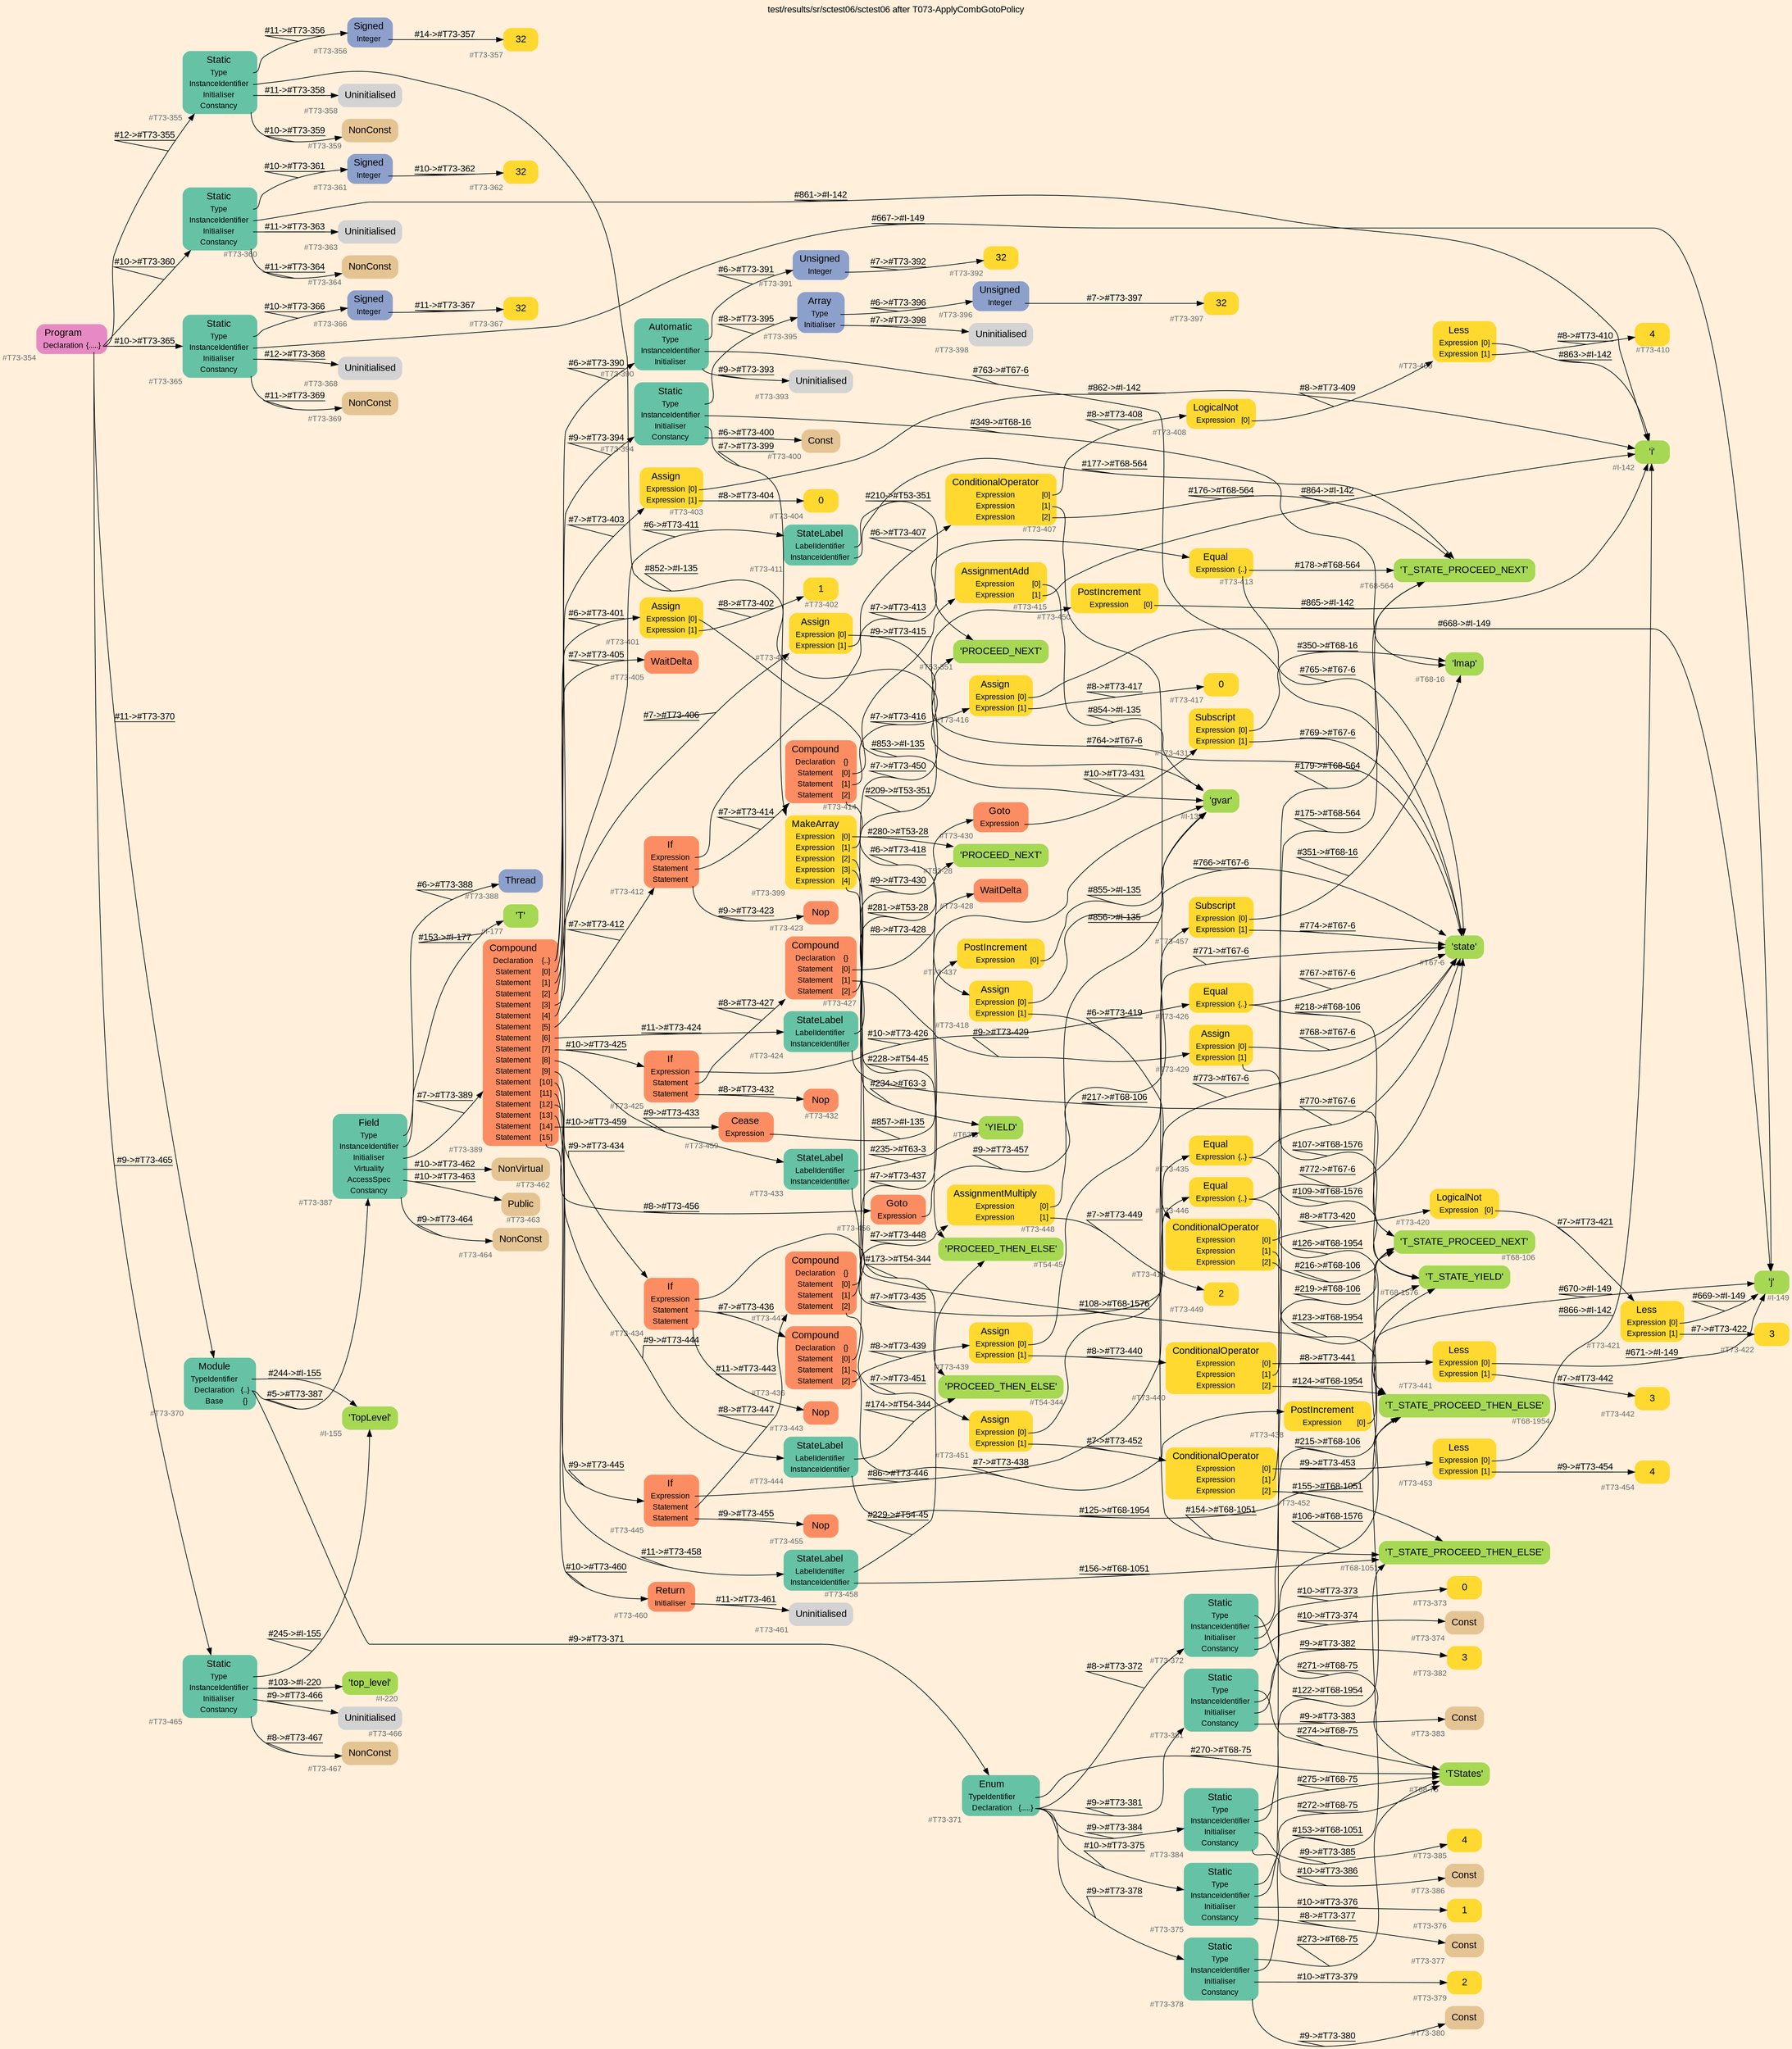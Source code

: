 digraph "test/results/sr/sctest06/sctest06 after T073-ApplyCombGotoPolicy" {
label = "test/results/sr/sctest06/sctest06 after T073-ApplyCombGotoPolicy"
labelloc = t
graph [
    rankdir = "LR"
    ranksep = 0.3
    bgcolor = antiquewhite1
    color = black
    fontcolor = black
    fontname = "Arial"
];
node [
    fontname = "Arial"
];
edge [
    fontname = "Arial"
];

// -------------------- node figure --------------------
// -------- block #T73-354 ----------
"#T73-354" [
    fillcolor = "/set28/4"
    xlabel = "#T73-354"
    fontsize = "12"
    fontcolor = grey40
    shape = "plaintext"
    label = <<TABLE BORDER="0" CELLBORDER="0" CELLSPACING="0">
     <TR><TD><FONT COLOR="black" POINT-SIZE="15">Program</FONT></TD></TR>
     <TR><TD><FONT COLOR="black" POINT-SIZE="12">Declaration</FONT></TD><TD PORT="port0"><FONT COLOR="black" POINT-SIZE="12">{.....}</FONT></TD></TR>
    </TABLE>>
    style = "rounded,filled"
];

// -------- block #T73-355 ----------
"#T73-355" [
    fillcolor = "/set28/1"
    xlabel = "#T73-355"
    fontsize = "12"
    fontcolor = grey40
    shape = "plaintext"
    label = <<TABLE BORDER="0" CELLBORDER="0" CELLSPACING="0">
     <TR><TD><FONT COLOR="black" POINT-SIZE="15">Static</FONT></TD></TR>
     <TR><TD><FONT COLOR="black" POINT-SIZE="12">Type</FONT></TD><TD PORT="port0"></TD></TR>
     <TR><TD><FONT COLOR="black" POINT-SIZE="12">InstanceIdentifier</FONT></TD><TD PORT="port1"></TD></TR>
     <TR><TD><FONT COLOR="black" POINT-SIZE="12">Initialiser</FONT></TD><TD PORT="port2"></TD></TR>
     <TR><TD><FONT COLOR="black" POINT-SIZE="12">Constancy</FONT></TD><TD PORT="port3"></TD></TR>
    </TABLE>>
    style = "rounded,filled"
];

// -------- block #T73-356 ----------
"#T73-356" [
    fillcolor = "/set28/3"
    xlabel = "#T73-356"
    fontsize = "12"
    fontcolor = grey40
    shape = "plaintext"
    label = <<TABLE BORDER="0" CELLBORDER="0" CELLSPACING="0">
     <TR><TD><FONT COLOR="black" POINT-SIZE="15">Signed</FONT></TD></TR>
     <TR><TD><FONT COLOR="black" POINT-SIZE="12">Integer</FONT></TD><TD PORT="port0"></TD></TR>
    </TABLE>>
    style = "rounded,filled"
];

// -------- block #T73-357 ----------
"#T73-357" [
    fillcolor = "/set28/6"
    xlabel = "#T73-357"
    fontsize = "12"
    fontcolor = grey40
    shape = "plaintext"
    label = <<TABLE BORDER="0" CELLBORDER="0" CELLSPACING="0">
     <TR><TD><FONT COLOR="black" POINT-SIZE="15">32</FONT></TD></TR>
    </TABLE>>
    style = "rounded,filled"
];

// -------- block #I-135 ----------
"#I-135" [
    fillcolor = "/set28/5"
    xlabel = "#I-135"
    fontsize = "12"
    fontcolor = grey40
    shape = "plaintext"
    label = <<TABLE BORDER="0" CELLBORDER="0" CELLSPACING="0">
     <TR><TD><FONT COLOR="black" POINT-SIZE="15">'gvar'</FONT></TD></TR>
    </TABLE>>
    style = "rounded,filled"
];

// -------- block #T73-358 ----------
"#T73-358" [
    xlabel = "#T73-358"
    fontsize = "12"
    fontcolor = grey40
    shape = "plaintext"
    label = <<TABLE BORDER="0" CELLBORDER="0" CELLSPACING="0">
     <TR><TD><FONT COLOR="black" POINT-SIZE="15">Uninitialised</FONT></TD></TR>
    </TABLE>>
    style = "rounded,filled"
];

// -------- block #T73-359 ----------
"#T73-359" [
    fillcolor = "/set28/7"
    xlabel = "#T73-359"
    fontsize = "12"
    fontcolor = grey40
    shape = "plaintext"
    label = <<TABLE BORDER="0" CELLBORDER="0" CELLSPACING="0">
     <TR><TD><FONT COLOR="black" POINT-SIZE="15">NonConst</FONT></TD></TR>
    </TABLE>>
    style = "rounded,filled"
];

// -------- block #T73-360 ----------
"#T73-360" [
    fillcolor = "/set28/1"
    xlabel = "#T73-360"
    fontsize = "12"
    fontcolor = grey40
    shape = "plaintext"
    label = <<TABLE BORDER="0" CELLBORDER="0" CELLSPACING="0">
     <TR><TD><FONT COLOR="black" POINT-SIZE="15">Static</FONT></TD></TR>
     <TR><TD><FONT COLOR="black" POINT-SIZE="12">Type</FONT></TD><TD PORT="port0"></TD></TR>
     <TR><TD><FONT COLOR="black" POINT-SIZE="12">InstanceIdentifier</FONT></TD><TD PORT="port1"></TD></TR>
     <TR><TD><FONT COLOR="black" POINT-SIZE="12">Initialiser</FONT></TD><TD PORT="port2"></TD></TR>
     <TR><TD><FONT COLOR="black" POINT-SIZE="12">Constancy</FONT></TD><TD PORT="port3"></TD></TR>
    </TABLE>>
    style = "rounded,filled"
];

// -------- block #T73-361 ----------
"#T73-361" [
    fillcolor = "/set28/3"
    xlabel = "#T73-361"
    fontsize = "12"
    fontcolor = grey40
    shape = "plaintext"
    label = <<TABLE BORDER="0" CELLBORDER="0" CELLSPACING="0">
     <TR><TD><FONT COLOR="black" POINT-SIZE="15">Signed</FONT></TD></TR>
     <TR><TD><FONT COLOR="black" POINT-SIZE="12">Integer</FONT></TD><TD PORT="port0"></TD></TR>
    </TABLE>>
    style = "rounded,filled"
];

// -------- block #T73-362 ----------
"#T73-362" [
    fillcolor = "/set28/6"
    xlabel = "#T73-362"
    fontsize = "12"
    fontcolor = grey40
    shape = "plaintext"
    label = <<TABLE BORDER="0" CELLBORDER="0" CELLSPACING="0">
     <TR><TD><FONT COLOR="black" POINT-SIZE="15">32</FONT></TD></TR>
    </TABLE>>
    style = "rounded,filled"
];

// -------- block #I-142 ----------
"#I-142" [
    fillcolor = "/set28/5"
    xlabel = "#I-142"
    fontsize = "12"
    fontcolor = grey40
    shape = "plaintext"
    label = <<TABLE BORDER="0" CELLBORDER="0" CELLSPACING="0">
     <TR><TD><FONT COLOR="black" POINT-SIZE="15">'i'</FONT></TD></TR>
    </TABLE>>
    style = "rounded,filled"
];

// -------- block #T73-363 ----------
"#T73-363" [
    xlabel = "#T73-363"
    fontsize = "12"
    fontcolor = grey40
    shape = "plaintext"
    label = <<TABLE BORDER="0" CELLBORDER="0" CELLSPACING="0">
     <TR><TD><FONT COLOR="black" POINT-SIZE="15">Uninitialised</FONT></TD></TR>
    </TABLE>>
    style = "rounded,filled"
];

// -------- block #T73-364 ----------
"#T73-364" [
    fillcolor = "/set28/7"
    xlabel = "#T73-364"
    fontsize = "12"
    fontcolor = grey40
    shape = "plaintext"
    label = <<TABLE BORDER="0" CELLBORDER="0" CELLSPACING="0">
     <TR><TD><FONT COLOR="black" POINT-SIZE="15">NonConst</FONT></TD></TR>
    </TABLE>>
    style = "rounded,filled"
];

// -------- block #T73-365 ----------
"#T73-365" [
    fillcolor = "/set28/1"
    xlabel = "#T73-365"
    fontsize = "12"
    fontcolor = grey40
    shape = "plaintext"
    label = <<TABLE BORDER="0" CELLBORDER="0" CELLSPACING="0">
     <TR><TD><FONT COLOR="black" POINT-SIZE="15">Static</FONT></TD></TR>
     <TR><TD><FONT COLOR="black" POINT-SIZE="12">Type</FONT></TD><TD PORT="port0"></TD></TR>
     <TR><TD><FONT COLOR="black" POINT-SIZE="12">InstanceIdentifier</FONT></TD><TD PORT="port1"></TD></TR>
     <TR><TD><FONT COLOR="black" POINT-SIZE="12">Initialiser</FONT></TD><TD PORT="port2"></TD></TR>
     <TR><TD><FONT COLOR="black" POINT-SIZE="12">Constancy</FONT></TD><TD PORT="port3"></TD></TR>
    </TABLE>>
    style = "rounded,filled"
];

// -------- block #T73-366 ----------
"#T73-366" [
    fillcolor = "/set28/3"
    xlabel = "#T73-366"
    fontsize = "12"
    fontcolor = grey40
    shape = "plaintext"
    label = <<TABLE BORDER="0" CELLBORDER="0" CELLSPACING="0">
     <TR><TD><FONT COLOR="black" POINT-SIZE="15">Signed</FONT></TD></TR>
     <TR><TD><FONT COLOR="black" POINT-SIZE="12">Integer</FONT></TD><TD PORT="port0"></TD></TR>
    </TABLE>>
    style = "rounded,filled"
];

// -------- block #T73-367 ----------
"#T73-367" [
    fillcolor = "/set28/6"
    xlabel = "#T73-367"
    fontsize = "12"
    fontcolor = grey40
    shape = "plaintext"
    label = <<TABLE BORDER="0" CELLBORDER="0" CELLSPACING="0">
     <TR><TD><FONT COLOR="black" POINT-SIZE="15">32</FONT></TD></TR>
    </TABLE>>
    style = "rounded,filled"
];

// -------- block #I-149 ----------
"#I-149" [
    fillcolor = "/set28/5"
    xlabel = "#I-149"
    fontsize = "12"
    fontcolor = grey40
    shape = "plaintext"
    label = <<TABLE BORDER="0" CELLBORDER="0" CELLSPACING="0">
     <TR><TD><FONT COLOR="black" POINT-SIZE="15">'j'</FONT></TD></TR>
    </TABLE>>
    style = "rounded,filled"
];

// -------- block #T73-368 ----------
"#T73-368" [
    xlabel = "#T73-368"
    fontsize = "12"
    fontcolor = grey40
    shape = "plaintext"
    label = <<TABLE BORDER="0" CELLBORDER="0" CELLSPACING="0">
     <TR><TD><FONT COLOR="black" POINT-SIZE="15">Uninitialised</FONT></TD></TR>
    </TABLE>>
    style = "rounded,filled"
];

// -------- block #T73-369 ----------
"#T73-369" [
    fillcolor = "/set28/7"
    xlabel = "#T73-369"
    fontsize = "12"
    fontcolor = grey40
    shape = "plaintext"
    label = <<TABLE BORDER="0" CELLBORDER="0" CELLSPACING="0">
     <TR><TD><FONT COLOR="black" POINT-SIZE="15">NonConst</FONT></TD></TR>
    </TABLE>>
    style = "rounded,filled"
];

// -------- block #T73-370 ----------
"#T73-370" [
    fillcolor = "/set28/1"
    xlabel = "#T73-370"
    fontsize = "12"
    fontcolor = grey40
    shape = "plaintext"
    label = <<TABLE BORDER="0" CELLBORDER="0" CELLSPACING="0">
     <TR><TD><FONT COLOR="black" POINT-SIZE="15">Module</FONT></TD></TR>
     <TR><TD><FONT COLOR="black" POINT-SIZE="12">TypeIdentifier</FONT></TD><TD PORT="port0"></TD></TR>
     <TR><TD><FONT COLOR="black" POINT-SIZE="12">Declaration</FONT></TD><TD PORT="port1"><FONT COLOR="black" POINT-SIZE="12">{..}</FONT></TD></TR>
     <TR><TD><FONT COLOR="black" POINT-SIZE="12">Base</FONT></TD><TD PORT="port2"><FONT COLOR="black" POINT-SIZE="12">{}</FONT></TD></TR>
    </TABLE>>
    style = "rounded,filled"
];

// -------- block #I-155 ----------
"#I-155" [
    fillcolor = "/set28/5"
    xlabel = "#I-155"
    fontsize = "12"
    fontcolor = grey40
    shape = "plaintext"
    label = <<TABLE BORDER="0" CELLBORDER="0" CELLSPACING="0">
     <TR><TD><FONT COLOR="black" POINT-SIZE="15">'TopLevel'</FONT></TD></TR>
    </TABLE>>
    style = "rounded,filled"
];

// -------- block #T73-371 ----------
"#T73-371" [
    fillcolor = "/set28/1"
    xlabel = "#T73-371"
    fontsize = "12"
    fontcolor = grey40
    shape = "plaintext"
    label = <<TABLE BORDER="0" CELLBORDER="0" CELLSPACING="0">
     <TR><TD><FONT COLOR="black" POINT-SIZE="15">Enum</FONT></TD></TR>
     <TR><TD><FONT COLOR="black" POINT-SIZE="12">TypeIdentifier</FONT></TD><TD PORT="port0"></TD></TR>
     <TR><TD><FONT COLOR="black" POINT-SIZE="12">Declaration</FONT></TD><TD PORT="port1"><FONT COLOR="black" POINT-SIZE="12">{.....}</FONT></TD></TR>
    </TABLE>>
    style = "rounded,filled"
];

// -------- block #T68-75 ----------
"#T68-75" [
    fillcolor = "/set28/5"
    xlabel = "#T68-75"
    fontsize = "12"
    fontcolor = grey40
    shape = "plaintext"
    label = <<TABLE BORDER="0" CELLBORDER="0" CELLSPACING="0">
     <TR><TD><FONT COLOR="black" POINT-SIZE="15">'TStates'</FONT></TD></TR>
    </TABLE>>
    style = "rounded,filled"
];

// -------- block #T73-372 ----------
"#T73-372" [
    fillcolor = "/set28/1"
    xlabel = "#T73-372"
    fontsize = "12"
    fontcolor = grey40
    shape = "plaintext"
    label = <<TABLE BORDER="0" CELLBORDER="0" CELLSPACING="0">
     <TR><TD><FONT COLOR="black" POINT-SIZE="15">Static</FONT></TD></TR>
     <TR><TD><FONT COLOR="black" POINT-SIZE="12">Type</FONT></TD><TD PORT="port0"></TD></TR>
     <TR><TD><FONT COLOR="black" POINT-SIZE="12">InstanceIdentifier</FONT></TD><TD PORT="port1"></TD></TR>
     <TR><TD><FONT COLOR="black" POINT-SIZE="12">Initialiser</FONT></TD><TD PORT="port2"></TD></TR>
     <TR><TD><FONT COLOR="black" POINT-SIZE="12">Constancy</FONT></TD><TD PORT="port3"></TD></TR>
    </TABLE>>
    style = "rounded,filled"
];

// -------- block #T68-106 ----------
"#T68-106" [
    fillcolor = "/set28/5"
    xlabel = "#T68-106"
    fontsize = "12"
    fontcolor = grey40
    shape = "plaintext"
    label = <<TABLE BORDER="0" CELLBORDER="0" CELLSPACING="0">
     <TR><TD><FONT COLOR="black" POINT-SIZE="15">'T_STATE_PROCEED_NEXT'</FONT></TD></TR>
    </TABLE>>
    style = "rounded,filled"
];

// -------- block #T73-373 ----------
"#T73-373" [
    fillcolor = "/set28/6"
    xlabel = "#T73-373"
    fontsize = "12"
    fontcolor = grey40
    shape = "plaintext"
    label = <<TABLE BORDER="0" CELLBORDER="0" CELLSPACING="0">
     <TR><TD><FONT COLOR="black" POINT-SIZE="15">0</FONT></TD></TR>
    </TABLE>>
    style = "rounded,filled"
];

// -------- block #T73-374 ----------
"#T73-374" [
    fillcolor = "/set28/7"
    xlabel = "#T73-374"
    fontsize = "12"
    fontcolor = grey40
    shape = "plaintext"
    label = <<TABLE BORDER="0" CELLBORDER="0" CELLSPACING="0">
     <TR><TD><FONT COLOR="black" POINT-SIZE="15">Const</FONT></TD></TR>
    </TABLE>>
    style = "rounded,filled"
];

// -------- block #T73-375 ----------
"#T73-375" [
    fillcolor = "/set28/1"
    xlabel = "#T73-375"
    fontsize = "12"
    fontcolor = grey40
    shape = "plaintext"
    label = <<TABLE BORDER="0" CELLBORDER="0" CELLSPACING="0">
     <TR><TD><FONT COLOR="black" POINT-SIZE="15">Static</FONT></TD></TR>
     <TR><TD><FONT COLOR="black" POINT-SIZE="12">Type</FONT></TD><TD PORT="port0"></TD></TR>
     <TR><TD><FONT COLOR="black" POINT-SIZE="12">InstanceIdentifier</FONT></TD><TD PORT="port1"></TD></TR>
     <TR><TD><FONT COLOR="black" POINT-SIZE="12">Initialiser</FONT></TD><TD PORT="port2"></TD></TR>
     <TR><TD><FONT COLOR="black" POINT-SIZE="12">Constancy</FONT></TD><TD PORT="port3"></TD></TR>
    </TABLE>>
    style = "rounded,filled"
];

// -------- block #T68-564 ----------
"#T68-564" [
    fillcolor = "/set28/5"
    xlabel = "#T68-564"
    fontsize = "12"
    fontcolor = grey40
    shape = "plaintext"
    label = <<TABLE BORDER="0" CELLBORDER="0" CELLSPACING="0">
     <TR><TD><FONT COLOR="black" POINT-SIZE="15">'T_STATE_PROCEED_NEXT'</FONT></TD></TR>
    </TABLE>>
    style = "rounded,filled"
];

// -------- block #T73-376 ----------
"#T73-376" [
    fillcolor = "/set28/6"
    xlabel = "#T73-376"
    fontsize = "12"
    fontcolor = grey40
    shape = "plaintext"
    label = <<TABLE BORDER="0" CELLBORDER="0" CELLSPACING="0">
     <TR><TD><FONT COLOR="black" POINT-SIZE="15">1</FONT></TD></TR>
    </TABLE>>
    style = "rounded,filled"
];

// -------- block #T73-377 ----------
"#T73-377" [
    fillcolor = "/set28/7"
    xlabel = "#T73-377"
    fontsize = "12"
    fontcolor = grey40
    shape = "plaintext"
    label = <<TABLE BORDER="0" CELLBORDER="0" CELLSPACING="0">
     <TR><TD><FONT COLOR="black" POINT-SIZE="15">Const</FONT></TD></TR>
    </TABLE>>
    style = "rounded,filled"
];

// -------- block #T73-378 ----------
"#T73-378" [
    fillcolor = "/set28/1"
    xlabel = "#T73-378"
    fontsize = "12"
    fontcolor = grey40
    shape = "plaintext"
    label = <<TABLE BORDER="0" CELLBORDER="0" CELLSPACING="0">
     <TR><TD><FONT COLOR="black" POINT-SIZE="15">Static</FONT></TD></TR>
     <TR><TD><FONT COLOR="black" POINT-SIZE="12">Type</FONT></TD><TD PORT="port0"></TD></TR>
     <TR><TD><FONT COLOR="black" POINT-SIZE="12">InstanceIdentifier</FONT></TD><TD PORT="port1"></TD></TR>
     <TR><TD><FONT COLOR="black" POINT-SIZE="12">Initialiser</FONT></TD><TD PORT="port2"></TD></TR>
     <TR><TD><FONT COLOR="black" POINT-SIZE="12">Constancy</FONT></TD><TD PORT="port3"></TD></TR>
    </TABLE>>
    style = "rounded,filled"
];

// -------- block #T68-1051 ----------
"#T68-1051" [
    fillcolor = "/set28/5"
    xlabel = "#T68-1051"
    fontsize = "12"
    fontcolor = grey40
    shape = "plaintext"
    label = <<TABLE BORDER="0" CELLBORDER="0" CELLSPACING="0">
     <TR><TD><FONT COLOR="black" POINT-SIZE="15">'T_STATE_PROCEED_THEN_ELSE'</FONT></TD></TR>
    </TABLE>>
    style = "rounded,filled"
];

// -------- block #T73-379 ----------
"#T73-379" [
    fillcolor = "/set28/6"
    xlabel = "#T73-379"
    fontsize = "12"
    fontcolor = grey40
    shape = "plaintext"
    label = <<TABLE BORDER="0" CELLBORDER="0" CELLSPACING="0">
     <TR><TD><FONT COLOR="black" POINT-SIZE="15">2</FONT></TD></TR>
    </TABLE>>
    style = "rounded,filled"
];

// -------- block #T73-380 ----------
"#T73-380" [
    fillcolor = "/set28/7"
    xlabel = "#T73-380"
    fontsize = "12"
    fontcolor = grey40
    shape = "plaintext"
    label = <<TABLE BORDER="0" CELLBORDER="0" CELLSPACING="0">
     <TR><TD><FONT COLOR="black" POINT-SIZE="15">Const</FONT></TD></TR>
    </TABLE>>
    style = "rounded,filled"
];

// -------- block #T73-381 ----------
"#T73-381" [
    fillcolor = "/set28/1"
    xlabel = "#T73-381"
    fontsize = "12"
    fontcolor = grey40
    shape = "plaintext"
    label = <<TABLE BORDER="0" CELLBORDER="0" CELLSPACING="0">
     <TR><TD><FONT COLOR="black" POINT-SIZE="15">Static</FONT></TD></TR>
     <TR><TD><FONT COLOR="black" POINT-SIZE="12">Type</FONT></TD><TD PORT="port0"></TD></TR>
     <TR><TD><FONT COLOR="black" POINT-SIZE="12">InstanceIdentifier</FONT></TD><TD PORT="port1"></TD></TR>
     <TR><TD><FONT COLOR="black" POINT-SIZE="12">Initialiser</FONT></TD><TD PORT="port2"></TD></TR>
     <TR><TD><FONT COLOR="black" POINT-SIZE="12">Constancy</FONT></TD><TD PORT="port3"></TD></TR>
    </TABLE>>
    style = "rounded,filled"
];

// -------- block #T68-1576 ----------
"#T68-1576" [
    fillcolor = "/set28/5"
    xlabel = "#T68-1576"
    fontsize = "12"
    fontcolor = grey40
    shape = "plaintext"
    label = <<TABLE BORDER="0" CELLBORDER="0" CELLSPACING="0">
     <TR><TD><FONT COLOR="black" POINT-SIZE="15">'T_STATE_YIELD'</FONT></TD></TR>
    </TABLE>>
    style = "rounded,filled"
];

// -------- block #T73-382 ----------
"#T73-382" [
    fillcolor = "/set28/6"
    xlabel = "#T73-382"
    fontsize = "12"
    fontcolor = grey40
    shape = "plaintext"
    label = <<TABLE BORDER="0" CELLBORDER="0" CELLSPACING="0">
     <TR><TD><FONT COLOR="black" POINT-SIZE="15">3</FONT></TD></TR>
    </TABLE>>
    style = "rounded,filled"
];

// -------- block #T73-383 ----------
"#T73-383" [
    fillcolor = "/set28/7"
    xlabel = "#T73-383"
    fontsize = "12"
    fontcolor = grey40
    shape = "plaintext"
    label = <<TABLE BORDER="0" CELLBORDER="0" CELLSPACING="0">
     <TR><TD><FONT COLOR="black" POINT-SIZE="15">Const</FONT></TD></TR>
    </TABLE>>
    style = "rounded,filled"
];

// -------- block #T73-384 ----------
"#T73-384" [
    fillcolor = "/set28/1"
    xlabel = "#T73-384"
    fontsize = "12"
    fontcolor = grey40
    shape = "plaintext"
    label = <<TABLE BORDER="0" CELLBORDER="0" CELLSPACING="0">
     <TR><TD><FONT COLOR="black" POINT-SIZE="15">Static</FONT></TD></TR>
     <TR><TD><FONT COLOR="black" POINT-SIZE="12">Type</FONT></TD><TD PORT="port0"></TD></TR>
     <TR><TD><FONT COLOR="black" POINT-SIZE="12">InstanceIdentifier</FONT></TD><TD PORT="port1"></TD></TR>
     <TR><TD><FONT COLOR="black" POINT-SIZE="12">Initialiser</FONT></TD><TD PORT="port2"></TD></TR>
     <TR><TD><FONT COLOR="black" POINT-SIZE="12">Constancy</FONT></TD><TD PORT="port3"></TD></TR>
    </TABLE>>
    style = "rounded,filled"
];

// -------- block #T68-1954 ----------
"#T68-1954" [
    fillcolor = "/set28/5"
    xlabel = "#T68-1954"
    fontsize = "12"
    fontcolor = grey40
    shape = "plaintext"
    label = <<TABLE BORDER="0" CELLBORDER="0" CELLSPACING="0">
     <TR><TD><FONT COLOR="black" POINT-SIZE="15">'T_STATE_PROCEED_THEN_ELSE'</FONT></TD></TR>
    </TABLE>>
    style = "rounded,filled"
];

// -------- block #T73-385 ----------
"#T73-385" [
    fillcolor = "/set28/6"
    xlabel = "#T73-385"
    fontsize = "12"
    fontcolor = grey40
    shape = "plaintext"
    label = <<TABLE BORDER="0" CELLBORDER="0" CELLSPACING="0">
     <TR><TD><FONT COLOR="black" POINT-SIZE="15">4</FONT></TD></TR>
    </TABLE>>
    style = "rounded,filled"
];

// -------- block #T73-386 ----------
"#T73-386" [
    fillcolor = "/set28/7"
    xlabel = "#T73-386"
    fontsize = "12"
    fontcolor = grey40
    shape = "plaintext"
    label = <<TABLE BORDER="0" CELLBORDER="0" CELLSPACING="0">
     <TR><TD><FONT COLOR="black" POINT-SIZE="15">Const</FONT></TD></TR>
    </TABLE>>
    style = "rounded,filled"
];

// -------- block #T73-387 ----------
"#T73-387" [
    fillcolor = "/set28/1"
    xlabel = "#T73-387"
    fontsize = "12"
    fontcolor = grey40
    shape = "plaintext"
    label = <<TABLE BORDER="0" CELLBORDER="0" CELLSPACING="0">
     <TR><TD><FONT COLOR="black" POINT-SIZE="15">Field</FONT></TD></TR>
     <TR><TD><FONT COLOR="black" POINT-SIZE="12">Type</FONT></TD><TD PORT="port0"></TD></TR>
     <TR><TD><FONT COLOR="black" POINT-SIZE="12">InstanceIdentifier</FONT></TD><TD PORT="port1"></TD></TR>
     <TR><TD><FONT COLOR="black" POINT-SIZE="12">Initialiser</FONT></TD><TD PORT="port2"></TD></TR>
     <TR><TD><FONT COLOR="black" POINT-SIZE="12">Virtuality</FONT></TD><TD PORT="port3"></TD></TR>
     <TR><TD><FONT COLOR="black" POINT-SIZE="12">AccessSpec</FONT></TD><TD PORT="port4"></TD></TR>
     <TR><TD><FONT COLOR="black" POINT-SIZE="12">Constancy</FONT></TD><TD PORT="port5"></TD></TR>
    </TABLE>>
    style = "rounded,filled"
];

// -------- block #T73-388 ----------
"#T73-388" [
    fillcolor = "/set28/3"
    xlabel = "#T73-388"
    fontsize = "12"
    fontcolor = grey40
    shape = "plaintext"
    label = <<TABLE BORDER="0" CELLBORDER="0" CELLSPACING="0">
     <TR><TD><FONT COLOR="black" POINT-SIZE="15">Thread</FONT></TD></TR>
    </TABLE>>
    style = "rounded,filled"
];

// -------- block #I-177 ----------
"#I-177" [
    fillcolor = "/set28/5"
    xlabel = "#I-177"
    fontsize = "12"
    fontcolor = grey40
    shape = "plaintext"
    label = <<TABLE BORDER="0" CELLBORDER="0" CELLSPACING="0">
     <TR><TD><FONT COLOR="black" POINT-SIZE="15">'T'</FONT></TD></TR>
    </TABLE>>
    style = "rounded,filled"
];

// -------- block #T73-389 ----------
"#T73-389" [
    fillcolor = "/set28/2"
    xlabel = "#T73-389"
    fontsize = "12"
    fontcolor = grey40
    shape = "plaintext"
    label = <<TABLE BORDER="0" CELLBORDER="0" CELLSPACING="0">
     <TR><TD><FONT COLOR="black" POINT-SIZE="15">Compound</FONT></TD></TR>
     <TR><TD><FONT COLOR="black" POINT-SIZE="12">Declaration</FONT></TD><TD PORT="port0"><FONT COLOR="black" POINT-SIZE="12">{..}</FONT></TD></TR>
     <TR><TD><FONT COLOR="black" POINT-SIZE="12">Statement</FONT></TD><TD PORT="port1"><FONT COLOR="black" POINT-SIZE="12">[0]</FONT></TD></TR>
     <TR><TD><FONT COLOR="black" POINT-SIZE="12">Statement</FONT></TD><TD PORT="port2"><FONT COLOR="black" POINT-SIZE="12">[1]</FONT></TD></TR>
     <TR><TD><FONT COLOR="black" POINT-SIZE="12">Statement</FONT></TD><TD PORT="port3"><FONT COLOR="black" POINT-SIZE="12">[2]</FONT></TD></TR>
     <TR><TD><FONT COLOR="black" POINT-SIZE="12">Statement</FONT></TD><TD PORT="port4"><FONT COLOR="black" POINT-SIZE="12">[3]</FONT></TD></TR>
     <TR><TD><FONT COLOR="black" POINT-SIZE="12">Statement</FONT></TD><TD PORT="port5"><FONT COLOR="black" POINT-SIZE="12">[4]</FONT></TD></TR>
     <TR><TD><FONT COLOR="black" POINT-SIZE="12">Statement</FONT></TD><TD PORT="port6"><FONT COLOR="black" POINT-SIZE="12">[5]</FONT></TD></TR>
     <TR><TD><FONT COLOR="black" POINT-SIZE="12">Statement</FONT></TD><TD PORT="port7"><FONT COLOR="black" POINT-SIZE="12">[6]</FONT></TD></TR>
     <TR><TD><FONT COLOR="black" POINT-SIZE="12">Statement</FONT></TD><TD PORT="port8"><FONT COLOR="black" POINT-SIZE="12">[7]</FONT></TD></TR>
     <TR><TD><FONT COLOR="black" POINT-SIZE="12">Statement</FONT></TD><TD PORT="port9"><FONT COLOR="black" POINT-SIZE="12">[8]</FONT></TD></TR>
     <TR><TD><FONT COLOR="black" POINT-SIZE="12">Statement</FONT></TD><TD PORT="port10"><FONT COLOR="black" POINT-SIZE="12">[9]</FONT></TD></TR>
     <TR><TD><FONT COLOR="black" POINT-SIZE="12">Statement</FONT></TD><TD PORT="port11"><FONT COLOR="black" POINT-SIZE="12">[10]</FONT></TD></TR>
     <TR><TD><FONT COLOR="black" POINT-SIZE="12">Statement</FONT></TD><TD PORT="port12"><FONT COLOR="black" POINT-SIZE="12">[11]</FONT></TD></TR>
     <TR><TD><FONT COLOR="black" POINT-SIZE="12">Statement</FONT></TD><TD PORT="port13"><FONT COLOR="black" POINT-SIZE="12">[12]</FONT></TD></TR>
     <TR><TD><FONT COLOR="black" POINT-SIZE="12">Statement</FONT></TD><TD PORT="port14"><FONT COLOR="black" POINT-SIZE="12">[13]</FONT></TD></TR>
     <TR><TD><FONT COLOR="black" POINT-SIZE="12">Statement</FONT></TD><TD PORT="port15"><FONT COLOR="black" POINT-SIZE="12">[14]</FONT></TD></TR>
     <TR><TD><FONT COLOR="black" POINT-SIZE="12">Statement</FONT></TD><TD PORT="port16"><FONT COLOR="black" POINT-SIZE="12">[15]</FONT></TD></TR>
    </TABLE>>
    style = "rounded,filled"
];

// -------- block #T73-390 ----------
"#T73-390" [
    fillcolor = "/set28/1"
    xlabel = "#T73-390"
    fontsize = "12"
    fontcolor = grey40
    shape = "plaintext"
    label = <<TABLE BORDER="0" CELLBORDER="0" CELLSPACING="0">
     <TR><TD><FONT COLOR="black" POINT-SIZE="15">Automatic</FONT></TD></TR>
     <TR><TD><FONT COLOR="black" POINT-SIZE="12">Type</FONT></TD><TD PORT="port0"></TD></TR>
     <TR><TD><FONT COLOR="black" POINT-SIZE="12">InstanceIdentifier</FONT></TD><TD PORT="port1"></TD></TR>
     <TR><TD><FONT COLOR="black" POINT-SIZE="12">Initialiser</FONT></TD><TD PORT="port2"></TD></TR>
    </TABLE>>
    style = "rounded,filled"
];

// -------- block #T73-391 ----------
"#T73-391" [
    fillcolor = "/set28/3"
    xlabel = "#T73-391"
    fontsize = "12"
    fontcolor = grey40
    shape = "plaintext"
    label = <<TABLE BORDER="0" CELLBORDER="0" CELLSPACING="0">
     <TR><TD><FONT COLOR="black" POINT-SIZE="15">Unsigned</FONT></TD></TR>
     <TR><TD><FONT COLOR="black" POINT-SIZE="12">Integer</FONT></TD><TD PORT="port0"></TD></TR>
    </TABLE>>
    style = "rounded,filled"
];

// -------- block #T73-392 ----------
"#T73-392" [
    fillcolor = "/set28/6"
    xlabel = "#T73-392"
    fontsize = "12"
    fontcolor = grey40
    shape = "plaintext"
    label = <<TABLE BORDER="0" CELLBORDER="0" CELLSPACING="0">
     <TR><TD><FONT COLOR="black" POINT-SIZE="15">32</FONT></TD></TR>
    </TABLE>>
    style = "rounded,filled"
];

// -------- block #T67-6 ----------
"#T67-6" [
    fillcolor = "/set28/5"
    xlabel = "#T67-6"
    fontsize = "12"
    fontcolor = grey40
    shape = "plaintext"
    label = <<TABLE BORDER="0" CELLBORDER="0" CELLSPACING="0">
     <TR><TD><FONT COLOR="black" POINT-SIZE="15">'state'</FONT></TD></TR>
    </TABLE>>
    style = "rounded,filled"
];

// -------- block #T73-393 ----------
"#T73-393" [
    xlabel = "#T73-393"
    fontsize = "12"
    fontcolor = grey40
    shape = "plaintext"
    label = <<TABLE BORDER="0" CELLBORDER="0" CELLSPACING="0">
     <TR><TD><FONT COLOR="black" POINT-SIZE="15">Uninitialised</FONT></TD></TR>
    </TABLE>>
    style = "rounded,filled"
];

// -------- block #T73-394 ----------
"#T73-394" [
    fillcolor = "/set28/1"
    xlabel = "#T73-394"
    fontsize = "12"
    fontcolor = grey40
    shape = "plaintext"
    label = <<TABLE BORDER="0" CELLBORDER="0" CELLSPACING="0">
     <TR><TD><FONT COLOR="black" POINT-SIZE="15">Static</FONT></TD></TR>
     <TR><TD><FONT COLOR="black" POINT-SIZE="12">Type</FONT></TD><TD PORT="port0"></TD></TR>
     <TR><TD><FONT COLOR="black" POINT-SIZE="12">InstanceIdentifier</FONT></TD><TD PORT="port1"></TD></TR>
     <TR><TD><FONT COLOR="black" POINT-SIZE="12">Initialiser</FONT></TD><TD PORT="port2"></TD></TR>
     <TR><TD><FONT COLOR="black" POINT-SIZE="12">Constancy</FONT></TD><TD PORT="port3"></TD></TR>
    </TABLE>>
    style = "rounded,filled"
];

// -------- block #T73-395 ----------
"#T73-395" [
    fillcolor = "/set28/3"
    xlabel = "#T73-395"
    fontsize = "12"
    fontcolor = grey40
    shape = "plaintext"
    label = <<TABLE BORDER="0" CELLBORDER="0" CELLSPACING="0">
     <TR><TD><FONT COLOR="black" POINT-SIZE="15">Array</FONT></TD></TR>
     <TR><TD><FONT COLOR="black" POINT-SIZE="12">Type</FONT></TD><TD PORT="port0"></TD></TR>
     <TR><TD><FONT COLOR="black" POINT-SIZE="12">Initialiser</FONT></TD><TD PORT="port1"></TD></TR>
    </TABLE>>
    style = "rounded,filled"
];

// -------- block #T73-396 ----------
"#T73-396" [
    fillcolor = "/set28/3"
    xlabel = "#T73-396"
    fontsize = "12"
    fontcolor = grey40
    shape = "plaintext"
    label = <<TABLE BORDER="0" CELLBORDER="0" CELLSPACING="0">
     <TR><TD><FONT COLOR="black" POINT-SIZE="15">Unsigned</FONT></TD></TR>
     <TR><TD><FONT COLOR="black" POINT-SIZE="12">Integer</FONT></TD><TD PORT="port0"></TD></TR>
    </TABLE>>
    style = "rounded,filled"
];

// -------- block #T73-397 ----------
"#T73-397" [
    fillcolor = "/set28/6"
    xlabel = "#T73-397"
    fontsize = "12"
    fontcolor = grey40
    shape = "plaintext"
    label = <<TABLE BORDER="0" CELLBORDER="0" CELLSPACING="0">
     <TR><TD><FONT COLOR="black" POINT-SIZE="15">32</FONT></TD></TR>
    </TABLE>>
    style = "rounded,filled"
];

// -------- block #T73-398 ----------
"#T73-398" [
    xlabel = "#T73-398"
    fontsize = "12"
    fontcolor = grey40
    shape = "plaintext"
    label = <<TABLE BORDER="0" CELLBORDER="0" CELLSPACING="0">
     <TR><TD><FONT COLOR="black" POINT-SIZE="15">Uninitialised</FONT></TD></TR>
    </TABLE>>
    style = "rounded,filled"
];

// -------- block #T68-16 ----------
"#T68-16" [
    fillcolor = "/set28/5"
    xlabel = "#T68-16"
    fontsize = "12"
    fontcolor = grey40
    shape = "plaintext"
    label = <<TABLE BORDER="0" CELLBORDER="0" CELLSPACING="0">
     <TR><TD><FONT COLOR="black" POINT-SIZE="15">'lmap'</FONT></TD></TR>
    </TABLE>>
    style = "rounded,filled"
];

// -------- block #T73-399 ----------
"#T73-399" [
    fillcolor = "/set28/6"
    xlabel = "#T73-399"
    fontsize = "12"
    fontcolor = grey40
    shape = "plaintext"
    label = <<TABLE BORDER="0" CELLBORDER="0" CELLSPACING="0">
     <TR><TD><FONT COLOR="black" POINT-SIZE="15">MakeArray</FONT></TD></TR>
     <TR><TD><FONT COLOR="black" POINT-SIZE="12">Expression</FONT></TD><TD PORT="port0"><FONT COLOR="black" POINT-SIZE="12">[0]</FONT></TD></TR>
     <TR><TD><FONT COLOR="black" POINT-SIZE="12">Expression</FONT></TD><TD PORT="port1"><FONT COLOR="black" POINT-SIZE="12">[1]</FONT></TD></TR>
     <TR><TD><FONT COLOR="black" POINT-SIZE="12">Expression</FONT></TD><TD PORT="port2"><FONT COLOR="black" POINT-SIZE="12">[2]</FONT></TD></TR>
     <TR><TD><FONT COLOR="black" POINT-SIZE="12">Expression</FONT></TD><TD PORT="port3"><FONT COLOR="black" POINT-SIZE="12">[3]</FONT></TD></TR>
     <TR><TD><FONT COLOR="black" POINT-SIZE="12">Expression</FONT></TD><TD PORT="port4"><FONT COLOR="black" POINT-SIZE="12">[4]</FONT></TD></TR>
    </TABLE>>
    style = "rounded,filled"
];

// -------- block #T53-28 ----------
"#T53-28" [
    fillcolor = "/set28/5"
    xlabel = "#T53-28"
    fontsize = "12"
    fontcolor = grey40
    shape = "plaintext"
    label = <<TABLE BORDER="0" CELLBORDER="0" CELLSPACING="0">
     <TR><TD><FONT COLOR="black" POINT-SIZE="15">'PROCEED_NEXT'</FONT></TD></TR>
    </TABLE>>
    style = "rounded,filled"
];

// -------- block #T53-351 ----------
"#T53-351" [
    fillcolor = "/set28/5"
    xlabel = "#T53-351"
    fontsize = "12"
    fontcolor = grey40
    shape = "plaintext"
    label = <<TABLE BORDER="0" CELLBORDER="0" CELLSPACING="0">
     <TR><TD><FONT COLOR="black" POINT-SIZE="15">'PROCEED_NEXT'</FONT></TD></TR>
    </TABLE>>
    style = "rounded,filled"
];

// -------- block #T54-45 ----------
"#T54-45" [
    fillcolor = "/set28/5"
    xlabel = "#T54-45"
    fontsize = "12"
    fontcolor = grey40
    shape = "plaintext"
    label = <<TABLE BORDER="0" CELLBORDER="0" CELLSPACING="0">
     <TR><TD><FONT COLOR="black" POINT-SIZE="15">'PROCEED_THEN_ELSE'</FONT></TD></TR>
    </TABLE>>
    style = "rounded,filled"
];

// -------- block #T63-3 ----------
"#T63-3" [
    fillcolor = "/set28/5"
    xlabel = "#T63-3"
    fontsize = "12"
    fontcolor = grey40
    shape = "plaintext"
    label = <<TABLE BORDER="0" CELLBORDER="0" CELLSPACING="0">
     <TR><TD><FONT COLOR="black" POINT-SIZE="15">'YIELD'</FONT></TD></TR>
    </TABLE>>
    style = "rounded,filled"
];

// -------- block #T54-344 ----------
"#T54-344" [
    fillcolor = "/set28/5"
    xlabel = "#T54-344"
    fontsize = "12"
    fontcolor = grey40
    shape = "plaintext"
    label = <<TABLE BORDER="0" CELLBORDER="0" CELLSPACING="0">
     <TR><TD><FONT COLOR="black" POINT-SIZE="15">'PROCEED_THEN_ELSE'</FONT></TD></TR>
    </TABLE>>
    style = "rounded,filled"
];

// -------- block #T73-400 ----------
"#T73-400" [
    fillcolor = "/set28/7"
    xlabel = "#T73-400"
    fontsize = "12"
    fontcolor = grey40
    shape = "plaintext"
    label = <<TABLE BORDER="0" CELLBORDER="0" CELLSPACING="0">
     <TR><TD><FONT COLOR="black" POINT-SIZE="15">Const</FONT></TD></TR>
    </TABLE>>
    style = "rounded,filled"
];

// -------- block #T73-401 ----------
"#T73-401" [
    fillcolor = "/set28/6"
    xlabel = "#T73-401"
    fontsize = "12"
    fontcolor = grey40
    shape = "plaintext"
    label = <<TABLE BORDER="0" CELLBORDER="0" CELLSPACING="0">
     <TR><TD><FONT COLOR="black" POINT-SIZE="15">Assign</FONT></TD></TR>
     <TR><TD><FONT COLOR="black" POINT-SIZE="12">Expression</FONT></TD><TD PORT="port0"><FONT COLOR="black" POINT-SIZE="12">[0]</FONT></TD></TR>
     <TR><TD><FONT COLOR="black" POINT-SIZE="12">Expression</FONT></TD><TD PORT="port1"><FONT COLOR="black" POINT-SIZE="12">[1]</FONT></TD></TR>
    </TABLE>>
    style = "rounded,filled"
];

// -------- block #T73-402 ----------
"#T73-402" [
    fillcolor = "/set28/6"
    xlabel = "#T73-402"
    fontsize = "12"
    fontcolor = grey40
    shape = "plaintext"
    label = <<TABLE BORDER="0" CELLBORDER="0" CELLSPACING="0">
     <TR><TD><FONT COLOR="black" POINT-SIZE="15">1</FONT></TD></TR>
    </TABLE>>
    style = "rounded,filled"
];

// -------- block #T73-403 ----------
"#T73-403" [
    fillcolor = "/set28/6"
    xlabel = "#T73-403"
    fontsize = "12"
    fontcolor = grey40
    shape = "plaintext"
    label = <<TABLE BORDER="0" CELLBORDER="0" CELLSPACING="0">
     <TR><TD><FONT COLOR="black" POINT-SIZE="15">Assign</FONT></TD></TR>
     <TR><TD><FONT COLOR="black" POINT-SIZE="12">Expression</FONT></TD><TD PORT="port0"><FONT COLOR="black" POINT-SIZE="12">[0]</FONT></TD></TR>
     <TR><TD><FONT COLOR="black" POINT-SIZE="12">Expression</FONT></TD><TD PORT="port1"><FONT COLOR="black" POINT-SIZE="12">[1]</FONT></TD></TR>
    </TABLE>>
    style = "rounded,filled"
];

// -------- block #T73-404 ----------
"#T73-404" [
    fillcolor = "/set28/6"
    xlabel = "#T73-404"
    fontsize = "12"
    fontcolor = grey40
    shape = "plaintext"
    label = <<TABLE BORDER="0" CELLBORDER="0" CELLSPACING="0">
     <TR><TD><FONT COLOR="black" POINT-SIZE="15">0</FONT></TD></TR>
    </TABLE>>
    style = "rounded,filled"
];

// -------- block #T73-405 ----------
"#T73-405" [
    fillcolor = "/set28/2"
    xlabel = "#T73-405"
    fontsize = "12"
    fontcolor = grey40
    shape = "plaintext"
    label = <<TABLE BORDER="0" CELLBORDER="0" CELLSPACING="0">
     <TR><TD><FONT COLOR="black" POINT-SIZE="15">WaitDelta</FONT></TD></TR>
    </TABLE>>
    style = "rounded,filled"
];

// -------- block #T73-406 ----------
"#T73-406" [
    fillcolor = "/set28/6"
    xlabel = "#T73-406"
    fontsize = "12"
    fontcolor = grey40
    shape = "plaintext"
    label = <<TABLE BORDER="0" CELLBORDER="0" CELLSPACING="0">
     <TR><TD><FONT COLOR="black" POINT-SIZE="15">Assign</FONT></TD></TR>
     <TR><TD><FONT COLOR="black" POINT-SIZE="12">Expression</FONT></TD><TD PORT="port0"><FONT COLOR="black" POINT-SIZE="12">[0]</FONT></TD></TR>
     <TR><TD><FONT COLOR="black" POINT-SIZE="12">Expression</FONT></TD><TD PORT="port1"><FONT COLOR="black" POINT-SIZE="12">[1]</FONT></TD></TR>
    </TABLE>>
    style = "rounded,filled"
];

// -------- block #T73-407 ----------
"#T73-407" [
    fillcolor = "/set28/6"
    xlabel = "#T73-407"
    fontsize = "12"
    fontcolor = grey40
    shape = "plaintext"
    label = <<TABLE BORDER="0" CELLBORDER="0" CELLSPACING="0">
     <TR><TD><FONT COLOR="black" POINT-SIZE="15">ConditionalOperator</FONT></TD></TR>
     <TR><TD><FONT COLOR="black" POINT-SIZE="12">Expression</FONT></TD><TD PORT="port0"><FONT COLOR="black" POINT-SIZE="12">[0]</FONT></TD></TR>
     <TR><TD><FONT COLOR="black" POINT-SIZE="12">Expression</FONT></TD><TD PORT="port1"><FONT COLOR="black" POINT-SIZE="12">[1]</FONT></TD></TR>
     <TR><TD><FONT COLOR="black" POINT-SIZE="12">Expression</FONT></TD><TD PORT="port2"><FONT COLOR="black" POINT-SIZE="12">[2]</FONT></TD></TR>
    </TABLE>>
    style = "rounded,filled"
];

// -------- block #T73-408 ----------
"#T73-408" [
    fillcolor = "/set28/6"
    xlabel = "#T73-408"
    fontsize = "12"
    fontcolor = grey40
    shape = "plaintext"
    label = <<TABLE BORDER="0" CELLBORDER="0" CELLSPACING="0">
     <TR><TD><FONT COLOR="black" POINT-SIZE="15">LogicalNot</FONT></TD></TR>
     <TR><TD><FONT COLOR="black" POINT-SIZE="12">Expression</FONT></TD><TD PORT="port0"><FONT COLOR="black" POINT-SIZE="12">[0]</FONT></TD></TR>
    </TABLE>>
    style = "rounded,filled"
];

// -------- block #T73-409 ----------
"#T73-409" [
    fillcolor = "/set28/6"
    xlabel = "#T73-409"
    fontsize = "12"
    fontcolor = grey40
    shape = "plaintext"
    label = <<TABLE BORDER="0" CELLBORDER="0" CELLSPACING="0">
     <TR><TD><FONT COLOR="black" POINT-SIZE="15">Less</FONT></TD></TR>
     <TR><TD><FONT COLOR="black" POINT-SIZE="12">Expression</FONT></TD><TD PORT="port0"><FONT COLOR="black" POINT-SIZE="12">[0]</FONT></TD></TR>
     <TR><TD><FONT COLOR="black" POINT-SIZE="12">Expression</FONT></TD><TD PORT="port1"><FONT COLOR="black" POINT-SIZE="12">[1]</FONT></TD></TR>
    </TABLE>>
    style = "rounded,filled"
];

// -------- block #T73-410 ----------
"#T73-410" [
    fillcolor = "/set28/6"
    xlabel = "#T73-410"
    fontsize = "12"
    fontcolor = grey40
    shape = "plaintext"
    label = <<TABLE BORDER="0" CELLBORDER="0" CELLSPACING="0">
     <TR><TD><FONT COLOR="black" POINT-SIZE="15">4</FONT></TD></TR>
    </TABLE>>
    style = "rounded,filled"
];

// -------- block #T73-411 ----------
"#T73-411" [
    fillcolor = "/set28/1"
    xlabel = "#T73-411"
    fontsize = "12"
    fontcolor = grey40
    shape = "plaintext"
    label = <<TABLE BORDER="0" CELLBORDER="0" CELLSPACING="0">
     <TR><TD><FONT COLOR="black" POINT-SIZE="15">StateLabel</FONT></TD></TR>
     <TR><TD><FONT COLOR="black" POINT-SIZE="12">LabelIdentifier</FONT></TD><TD PORT="port0"></TD></TR>
     <TR><TD><FONT COLOR="black" POINT-SIZE="12">InstanceIdentifier</FONT></TD><TD PORT="port1"></TD></TR>
    </TABLE>>
    style = "rounded,filled"
];

// -------- block #T73-412 ----------
"#T73-412" [
    fillcolor = "/set28/2"
    xlabel = "#T73-412"
    fontsize = "12"
    fontcolor = grey40
    shape = "plaintext"
    label = <<TABLE BORDER="0" CELLBORDER="0" CELLSPACING="0">
     <TR><TD><FONT COLOR="black" POINT-SIZE="15">If</FONT></TD></TR>
     <TR><TD><FONT COLOR="black" POINT-SIZE="12">Expression</FONT></TD><TD PORT="port0"></TD></TR>
     <TR><TD><FONT COLOR="black" POINT-SIZE="12">Statement</FONT></TD><TD PORT="port1"></TD></TR>
     <TR><TD><FONT COLOR="black" POINT-SIZE="12">Statement</FONT></TD><TD PORT="port2"></TD></TR>
    </TABLE>>
    style = "rounded,filled"
];

// -------- block #T73-413 ----------
"#T73-413" [
    fillcolor = "/set28/6"
    xlabel = "#T73-413"
    fontsize = "12"
    fontcolor = grey40
    shape = "plaintext"
    label = <<TABLE BORDER="0" CELLBORDER="0" CELLSPACING="0">
     <TR><TD><FONT COLOR="black" POINT-SIZE="15">Equal</FONT></TD></TR>
     <TR><TD><FONT COLOR="black" POINT-SIZE="12">Expression</FONT></TD><TD PORT="port0"><FONT COLOR="black" POINT-SIZE="12">{..}</FONT></TD></TR>
    </TABLE>>
    style = "rounded,filled"
];

// -------- block #T73-414 ----------
"#T73-414" [
    fillcolor = "/set28/2"
    xlabel = "#T73-414"
    fontsize = "12"
    fontcolor = grey40
    shape = "plaintext"
    label = <<TABLE BORDER="0" CELLBORDER="0" CELLSPACING="0">
     <TR><TD><FONT COLOR="black" POINT-SIZE="15">Compound</FONT></TD></TR>
     <TR><TD><FONT COLOR="black" POINT-SIZE="12">Declaration</FONT></TD><TD PORT="port0"><FONT COLOR="black" POINT-SIZE="12">{}</FONT></TD></TR>
     <TR><TD><FONT COLOR="black" POINT-SIZE="12">Statement</FONT></TD><TD PORT="port1"><FONT COLOR="black" POINT-SIZE="12">[0]</FONT></TD></TR>
     <TR><TD><FONT COLOR="black" POINT-SIZE="12">Statement</FONT></TD><TD PORT="port2"><FONT COLOR="black" POINT-SIZE="12">[1]</FONT></TD></TR>
     <TR><TD><FONT COLOR="black" POINT-SIZE="12">Statement</FONT></TD><TD PORT="port3"><FONT COLOR="black" POINT-SIZE="12">[2]</FONT></TD></TR>
    </TABLE>>
    style = "rounded,filled"
];

// -------- block #T73-415 ----------
"#T73-415" [
    fillcolor = "/set28/6"
    xlabel = "#T73-415"
    fontsize = "12"
    fontcolor = grey40
    shape = "plaintext"
    label = <<TABLE BORDER="0" CELLBORDER="0" CELLSPACING="0">
     <TR><TD><FONT COLOR="black" POINT-SIZE="15">AssignmentAdd</FONT></TD></TR>
     <TR><TD><FONT COLOR="black" POINT-SIZE="12">Expression</FONT></TD><TD PORT="port0"><FONT COLOR="black" POINT-SIZE="12">[0]</FONT></TD></TR>
     <TR><TD><FONT COLOR="black" POINT-SIZE="12">Expression</FONT></TD><TD PORT="port1"><FONT COLOR="black" POINT-SIZE="12">[1]</FONT></TD></TR>
    </TABLE>>
    style = "rounded,filled"
];

// -------- block #T73-416 ----------
"#T73-416" [
    fillcolor = "/set28/6"
    xlabel = "#T73-416"
    fontsize = "12"
    fontcolor = grey40
    shape = "plaintext"
    label = <<TABLE BORDER="0" CELLBORDER="0" CELLSPACING="0">
     <TR><TD><FONT COLOR="black" POINT-SIZE="15">Assign</FONT></TD></TR>
     <TR><TD><FONT COLOR="black" POINT-SIZE="12">Expression</FONT></TD><TD PORT="port0"><FONT COLOR="black" POINT-SIZE="12">[0]</FONT></TD></TR>
     <TR><TD><FONT COLOR="black" POINT-SIZE="12">Expression</FONT></TD><TD PORT="port1"><FONT COLOR="black" POINT-SIZE="12">[1]</FONT></TD></TR>
    </TABLE>>
    style = "rounded,filled"
];

// -------- block #T73-417 ----------
"#T73-417" [
    fillcolor = "/set28/6"
    xlabel = "#T73-417"
    fontsize = "12"
    fontcolor = grey40
    shape = "plaintext"
    label = <<TABLE BORDER="0" CELLBORDER="0" CELLSPACING="0">
     <TR><TD><FONT COLOR="black" POINT-SIZE="15">0</FONT></TD></TR>
    </TABLE>>
    style = "rounded,filled"
];

// -------- block #T73-418 ----------
"#T73-418" [
    fillcolor = "/set28/6"
    xlabel = "#T73-418"
    fontsize = "12"
    fontcolor = grey40
    shape = "plaintext"
    label = <<TABLE BORDER="0" CELLBORDER="0" CELLSPACING="0">
     <TR><TD><FONT COLOR="black" POINT-SIZE="15">Assign</FONT></TD></TR>
     <TR><TD><FONT COLOR="black" POINT-SIZE="12">Expression</FONT></TD><TD PORT="port0"><FONT COLOR="black" POINT-SIZE="12">[0]</FONT></TD></TR>
     <TR><TD><FONT COLOR="black" POINT-SIZE="12">Expression</FONT></TD><TD PORT="port1"><FONT COLOR="black" POINT-SIZE="12">[1]</FONT></TD></TR>
    </TABLE>>
    style = "rounded,filled"
];

// -------- block #T73-419 ----------
"#T73-419" [
    fillcolor = "/set28/6"
    xlabel = "#T73-419"
    fontsize = "12"
    fontcolor = grey40
    shape = "plaintext"
    label = <<TABLE BORDER="0" CELLBORDER="0" CELLSPACING="0">
     <TR><TD><FONT COLOR="black" POINT-SIZE="15">ConditionalOperator</FONT></TD></TR>
     <TR><TD><FONT COLOR="black" POINT-SIZE="12">Expression</FONT></TD><TD PORT="port0"><FONT COLOR="black" POINT-SIZE="12">[0]</FONT></TD></TR>
     <TR><TD><FONT COLOR="black" POINT-SIZE="12">Expression</FONT></TD><TD PORT="port1"><FONT COLOR="black" POINT-SIZE="12">[1]</FONT></TD></TR>
     <TR><TD><FONT COLOR="black" POINT-SIZE="12">Expression</FONT></TD><TD PORT="port2"><FONT COLOR="black" POINT-SIZE="12">[2]</FONT></TD></TR>
    </TABLE>>
    style = "rounded,filled"
];

// -------- block #T73-420 ----------
"#T73-420" [
    fillcolor = "/set28/6"
    xlabel = "#T73-420"
    fontsize = "12"
    fontcolor = grey40
    shape = "plaintext"
    label = <<TABLE BORDER="0" CELLBORDER="0" CELLSPACING="0">
     <TR><TD><FONT COLOR="black" POINT-SIZE="15">LogicalNot</FONT></TD></TR>
     <TR><TD><FONT COLOR="black" POINT-SIZE="12">Expression</FONT></TD><TD PORT="port0"><FONT COLOR="black" POINT-SIZE="12">[0]</FONT></TD></TR>
    </TABLE>>
    style = "rounded,filled"
];

// -------- block #T73-421 ----------
"#T73-421" [
    fillcolor = "/set28/6"
    xlabel = "#T73-421"
    fontsize = "12"
    fontcolor = grey40
    shape = "plaintext"
    label = <<TABLE BORDER="0" CELLBORDER="0" CELLSPACING="0">
     <TR><TD><FONT COLOR="black" POINT-SIZE="15">Less</FONT></TD></TR>
     <TR><TD><FONT COLOR="black" POINT-SIZE="12">Expression</FONT></TD><TD PORT="port0"><FONT COLOR="black" POINT-SIZE="12">[0]</FONT></TD></TR>
     <TR><TD><FONT COLOR="black" POINT-SIZE="12">Expression</FONT></TD><TD PORT="port1"><FONT COLOR="black" POINT-SIZE="12">[1]</FONT></TD></TR>
    </TABLE>>
    style = "rounded,filled"
];

// -------- block #T73-422 ----------
"#T73-422" [
    fillcolor = "/set28/6"
    xlabel = "#T73-422"
    fontsize = "12"
    fontcolor = grey40
    shape = "plaintext"
    label = <<TABLE BORDER="0" CELLBORDER="0" CELLSPACING="0">
     <TR><TD><FONT COLOR="black" POINT-SIZE="15">3</FONT></TD></TR>
    </TABLE>>
    style = "rounded,filled"
];

// -------- block #T73-423 ----------
"#T73-423" [
    fillcolor = "/set28/2"
    xlabel = "#T73-423"
    fontsize = "12"
    fontcolor = grey40
    shape = "plaintext"
    label = <<TABLE BORDER="0" CELLBORDER="0" CELLSPACING="0">
     <TR><TD><FONT COLOR="black" POINT-SIZE="15">Nop</FONT></TD></TR>
    </TABLE>>
    style = "rounded,filled"
];

// -------- block #T73-424 ----------
"#T73-424" [
    fillcolor = "/set28/1"
    xlabel = "#T73-424"
    fontsize = "12"
    fontcolor = grey40
    shape = "plaintext"
    label = <<TABLE BORDER="0" CELLBORDER="0" CELLSPACING="0">
     <TR><TD><FONT COLOR="black" POINT-SIZE="15">StateLabel</FONT></TD></TR>
     <TR><TD><FONT COLOR="black" POINT-SIZE="12">LabelIdentifier</FONT></TD><TD PORT="port0"></TD></TR>
     <TR><TD><FONT COLOR="black" POINT-SIZE="12">InstanceIdentifier</FONT></TD><TD PORT="port1"></TD></TR>
    </TABLE>>
    style = "rounded,filled"
];

// -------- block #T73-425 ----------
"#T73-425" [
    fillcolor = "/set28/2"
    xlabel = "#T73-425"
    fontsize = "12"
    fontcolor = grey40
    shape = "plaintext"
    label = <<TABLE BORDER="0" CELLBORDER="0" CELLSPACING="0">
     <TR><TD><FONT COLOR="black" POINT-SIZE="15">If</FONT></TD></TR>
     <TR><TD><FONT COLOR="black" POINT-SIZE="12">Expression</FONT></TD><TD PORT="port0"></TD></TR>
     <TR><TD><FONT COLOR="black" POINT-SIZE="12">Statement</FONT></TD><TD PORT="port1"></TD></TR>
     <TR><TD><FONT COLOR="black" POINT-SIZE="12">Statement</FONT></TD><TD PORT="port2"></TD></TR>
    </TABLE>>
    style = "rounded,filled"
];

// -------- block #T73-426 ----------
"#T73-426" [
    fillcolor = "/set28/6"
    xlabel = "#T73-426"
    fontsize = "12"
    fontcolor = grey40
    shape = "plaintext"
    label = <<TABLE BORDER="0" CELLBORDER="0" CELLSPACING="0">
     <TR><TD><FONT COLOR="black" POINT-SIZE="15">Equal</FONT></TD></TR>
     <TR><TD><FONT COLOR="black" POINT-SIZE="12">Expression</FONT></TD><TD PORT="port0"><FONT COLOR="black" POINT-SIZE="12">{..}</FONT></TD></TR>
    </TABLE>>
    style = "rounded,filled"
];

// -------- block #T73-427 ----------
"#T73-427" [
    fillcolor = "/set28/2"
    xlabel = "#T73-427"
    fontsize = "12"
    fontcolor = grey40
    shape = "plaintext"
    label = <<TABLE BORDER="0" CELLBORDER="0" CELLSPACING="0">
     <TR><TD><FONT COLOR="black" POINT-SIZE="15">Compound</FONT></TD></TR>
     <TR><TD><FONT COLOR="black" POINT-SIZE="12">Declaration</FONT></TD><TD PORT="port0"><FONT COLOR="black" POINT-SIZE="12">{}</FONT></TD></TR>
     <TR><TD><FONT COLOR="black" POINT-SIZE="12">Statement</FONT></TD><TD PORT="port1"><FONT COLOR="black" POINT-SIZE="12">[0]</FONT></TD></TR>
     <TR><TD><FONT COLOR="black" POINT-SIZE="12">Statement</FONT></TD><TD PORT="port2"><FONT COLOR="black" POINT-SIZE="12">[1]</FONT></TD></TR>
     <TR><TD><FONT COLOR="black" POINT-SIZE="12">Statement</FONT></TD><TD PORT="port3"><FONT COLOR="black" POINT-SIZE="12">[2]</FONT></TD></TR>
    </TABLE>>
    style = "rounded,filled"
];

// -------- block #T73-428 ----------
"#T73-428" [
    fillcolor = "/set28/2"
    xlabel = "#T73-428"
    fontsize = "12"
    fontcolor = grey40
    shape = "plaintext"
    label = <<TABLE BORDER="0" CELLBORDER="0" CELLSPACING="0">
     <TR><TD><FONT COLOR="black" POINT-SIZE="15">WaitDelta</FONT></TD></TR>
    </TABLE>>
    style = "rounded,filled"
];

// -------- block #T73-429 ----------
"#T73-429" [
    fillcolor = "/set28/6"
    xlabel = "#T73-429"
    fontsize = "12"
    fontcolor = grey40
    shape = "plaintext"
    label = <<TABLE BORDER="0" CELLBORDER="0" CELLSPACING="0">
     <TR><TD><FONT COLOR="black" POINT-SIZE="15">Assign</FONT></TD></TR>
     <TR><TD><FONT COLOR="black" POINT-SIZE="12">Expression</FONT></TD><TD PORT="port0"><FONT COLOR="black" POINT-SIZE="12">[0]</FONT></TD></TR>
     <TR><TD><FONT COLOR="black" POINT-SIZE="12">Expression</FONT></TD><TD PORT="port1"><FONT COLOR="black" POINT-SIZE="12">[1]</FONT></TD></TR>
    </TABLE>>
    style = "rounded,filled"
];

// -------- block #T73-430 ----------
"#T73-430" [
    fillcolor = "/set28/2"
    xlabel = "#T73-430"
    fontsize = "12"
    fontcolor = grey40
    shape = "plaintext"
    label = <<TABLE BORDER="0" CELLBORDER="0" CELLSPACING="0">
     <TR><TD><FONT COLOR="black" POINT-SIZE="15">Goto</FONT></TD></TR>
     <TR><TD><FONT COLOR="black" POINT-SIZE="12">Expression</FONT></TD><TD PORT="port0"></TD></TR>
    </TABLE>>
    style = "rounded,filled"
];

// -------- block #T73-431 ----------
"#T73-431" [
    fillcolor = "/set28/6"
    xlabel = "#T73-431"
    fontsize = "12"
    fontcolor = grey40
    shape = "plaintext"
    label = <<TABLE BORDER="0" CELLBORDER="0" CELLSPACING="0">
     <TR><TD><FONT COLOR="black" POINT-SIZE="15">Subscript</FONT></TD></TR>
     <TR><TD><FONT COLOR="black" POINT-SIZE="12">Expression</FONT></TD><TD PORT="port0"><FONT COLOR="black" POINT-SIZE="12">[0]</FONT></TD></TR>
     <TR><TD><FONT COLOR="black" POINT-SIZE="12">Expression</FONT></TD><TD PORT="port1"><FONT COLOR="black" POINT-SIZE="12">[1]</FONT></TD></TR>
    </TABLE>>
    style = "rounded,filled"
];

// -------- block #T73-432 ----------
"#T73-432" [
    fillcolor = "/set28/2"
    xlabel = "#T73-432"
    fontsize = "12"
    fontcolor = grey40
    shape = "plaintext"
    label = <<TABLE BORDER="0" CELLBORDER="0" CELLSPACING="0">
     <TR><TD><FONT COLOR="black" POINT-SIZE="15">Nop</FONT></TD></TR>
    </TABLE>>
    style = "rounded,filled"
];

// -------- block #T73-433 ----------
"#T73-433" [
    fillcolor = "/set28/1"
    xlabel = "#T73-433"
    fontsize = "12"
    fontcolor = grey40
    shape = "plaintext"
    label = <<TABLE BORDER="0" CELLBORDER="0" CELLSPACING="0">
     <TR><TD><FONT COLOR="black" POINT-SIZE="15">StateLabel</FONT></TD></TR>
     <TR><TD><FONT COLOR="black" POINT-SIZE="12">LabelIdentifier</FONT></TD><TD PORT="port0"></TD></TR>
     <TR><TD><FONT COLOR="black" POINT-SIZE="12">InstanceIdentifier</FONT></TD><TD PORT="port1"></TD></TR>
    </TABLE>>
    style = "rounded,filled"
];

// -------- block #T73-434 ----------
"#T73-434" [
    fillcolor = "/set28/2"
    xlabel = "#T73-434"
    fontsize = "12"
    fontcolor = grey40
    shape = "plaintext"
    label = <<TABLE BORDER="0" CELLBORDER="0" CELLSPACING="0">
     <TR><TD><FONT COLOR="black" POINT-SIZE="15">If</FONT></TD></TR>
     <TR><TD><FONT COLOR="black" POINT-SIZE="12">Expression</FONT></TD><TD PORT="port0"></TD></TR>
     <TR><TD><FONT COLOR="black" POINT-SIZE="12">Statement</FONT></TD><TD PORT="port1"></TD></TR>
     <TR><TD><FONT COLOR="black" POINT-SIZE="12">Statement</FONT></TD><TD PORT="port2"></TD></TR>
    </TABLE>>
    style = "rounded,filled"
];

// -------- block #T73-435 ----------
"#T73-435" [
    fillcolor = "/set28/6"
    xlabel = "#T73-435"
    fontsize = "12"
    fontcolor = grey40
    shape = "plaintext"
    label = <<TABLE BORDER="0" CELLBORDER="0" CELLSPACING="0">
     <TR><TD><FONT COLOR="black" POINT-SIZE="15">Equal</FONT></TD></TR>
     <TR><TD><FONT COLOR="black" POINT-SIZE="12">Expression</FONT></TD><TD PORT="port0"><FONT COLOR="black" POINT-SIZE="12">{..}</FONT></TD></TR>
    </TABLE>>
    style = "rounded,filled"
];

// -------- block #T73-436 ----------
"#T73-436" [
    fillcolor = "/set28/2"
    xlabel = "#T73-436"
    fontsize = "12"
    fontcolor = grey40
    shape = "plaintext"
    label = <<TABLE BORDER="0" CELLBORDER="0" CELLSPACING="0">
     <TR><TD><FONT COLOR="black" POINT-SIZE="15">Compound</FONT></TD></TR>
     <TR><TD><FONT COLOR="black" POINT-SIZE="12">Declaration</FONT></TD><TD PORT="port0"><FONT COLOR="black" POINT-SIZE="12">{}</FONT></TD></TR>
     <TR><TD><FONT COLOR="black" POINT-SIZE="12">Statement</FONT></TD><TD PORT="port1"><FONT COLOR="black" POINT-SIZE="12">[0]</FONT></TD></TR>
     <TR><TD><FONT COLOR="black" POINT-SIZE="12">Statement</FONT></TD><TD PORT="port2"><FONT COLOR="black" POINT-SIZE="12">[1]</FONT></TD></TR>
     <TR><TD><FONT COLOR="black" POINT-SIZE="12">Statement</FONT></TD><TD PORT="port3"><FONT COLOR="black" POINT-SIZE="12">[2]</FONT></TD></TR>
    </TABLE>>
    style = "rounded,filled"
];

// -------- block #T73-437 ----------
"#T73-437" [
    fillcolor = "/set28/6"
    xlabel = "#T73-437"
    fontsize = "12"
    fontcolor = grey40
    shape = "plaintext"
    label = <<TABLE BORDER="0" CELLBORDER="0" CELLSPACING="0">
     <TR><TD><FONT COLOR="black" POINT-SIZE="15">PostIncrement</FONT></TD></TR>
     <TR><TD><FONT COLOR="black" POINT-SIZE="12">Expression</FONT></TD><TD PORT="port0"><FONT COLOR="black" POINT-SIZE="12">[0]</FONT></TD></TR>
    </TABLE>>
    style = "rounded,filled"
];

// -------- block #T73-438 ----------
"#T73-438" [
    fillcolor = "/set28/6"
    xlabel = "#T73-438"
    fontsize = "12"
    fontcolor = grey40
    shape = "plaintext"
    label = <<TABLE BORDER="0" CELLBORDER="0" CELLSPACING="0">
     <TR><TD><FONT COLOR="black" POINT-SIZE="15">PostIncrement</FONT></TD></TR>
     <TR><TD><FONT COLOR="black" POINT-SIZE="12">Expression</FONT></TD><TD PORT="port0"><FONT COLOR="black" POINT-SIZE="12">[0]</FONT></TD></TR>
    </TABLE>>
    style = "rounded,filled"
];

// -------- block #T73-439 ----------
"#T73-439" [
    fillcolor = "/set28/6"
    xlabel = "#T73-439"
    fontsize = "12"
    fontcolor = grey40
    shape = "plaintext"
    label = <<TABLE BORDER="0" CELLBORDER="0" CELLSPACING="0">
     <TR><TD><FONT COLOR="black" POINT-SIZE="15">Assign</FONT></TD></TR>
     <TR><TD><FONT COLOR="black" POINT-SIZE="12">Expression</FONT></TD><TD PORT="port0"><FONT COLOR="black" POINT-SIZE="12">[0]</FONT></TD></TR>
     <TR><TD><FONT COLOR="black" POINT-SIZE="12">Expression</FONT></TD><TD PORT="port1"><FONT COLOR="black" POINT-SIZE="12">[1]</FONT></TD></TR>
    </TABLE>>
    style = "rounded,filled"
];

// -------- block #T73-440 ----------
"#T73-440" [
    fillcolor = "/set28/6"
    xlabel = "#T73-440"
    fontsize = "12"
    fontcolor = grey40
    shape = "plaintext"
    label = <<TABLE BORDER="0" CELLBORDER="0" CELLSPACING="0">
     <TR><TD><FONT COLOR="black" POINT-SIZE="15">ConditionalOperator</FONT></TD></TR>
     <TR><TD><FONT COLOR="black" POINT-SIZE="12">Expression</FONT></TD><TD PORT="port0"><FONT COLOR="black" POINT-SIZE="12">[0]</FONT></TD></TR>
     <TR><TD><FONT COLOR="black" POINT-SIZE="12">Expression</FONT></TD><TD PORT="port1"><FONT COLOR="black" POINT-SIZE="12">[1]</FONT></TD></TR>
     <TR><TD><FONT COLOR="black" POINT-SIZE="12">Expression</FONT></TD><TD PORT="port2"><FONT COLOR="black" POINT-SIZE="12">[2]</FONT></TD></TR>
    </TABLE>>
    style = "rounded,filled"
];

// -------- block #T73-441 ----------
"#T73-441" [
    fillcolor = "/set28/6"
    xlabel = "#T73-441"
    fontsize = "12"
    fontcolor = grey40
    shape = "plaintext"
    label = <<TABLE BORDER="0" CELLBORDER="0" CELLSPACING="0">
     <TR><TD><FONT COLOR="black" POINT-SIZE="15">Less</FONT></TD></TR>
     <TR><TD><FONT COLOR="black" POINT-SIZE="12">Expression</FONT></TD><TD PORT="port0"><FONT COLOR="black" POINT-SIZE="12">[0]</FONT></TD></TR>
     <TR><TD><FONT COLOR="black" POINT-SIZE="12">Expression</FONT></TD><TD PORT="port1"><FONT COLOR="black" POINT-SIZE="12">[1]</FONT></TD></TR>
    </TABLE>>
    style = "rounded,filled"
];

// -------- block #T73-442 ----------
"#T73-442" [
    fillcolor = "/set28/6"
    xlabel = "#T73-442"
    fontsize = "12"
    fontcolor = grey40
    shape = "plaintext"
    label = <<TABLE BORDER="0" CELLBORDER="0" CELLSPACING="0">
     <TR><TD><FONT COLOR="black" POINT-SIZE="15">3</FONT></TD></TR>
    </TABLE>>
    style = "rounded,filled"
];

// -------- block #T73-443 ----------
"#T73-443" [
    fillcolor = "/set28/2"
    xlabel = "#T73-443"
    fontsize = "12"
    fontcolor = grey40
    shape = "plaintext"
    label = <<TABLE BORDER="0" CELLBORDER="0" CELLSPACING="0">
     <TR><TD><FONT COLOR="black" POINT-SIZE="15">Nop</FONT></TD></TR>
    </TABLE>>
    style = "rounded,filled"
];

// -------- block #T73-444 ----------
"#T73-444" [
    fillcolor = "/set28/1"
    xlabel = "#T73-444"
    fontsize = "12"
    fontcolor = grey40
    shape = "plaintext"
    label = <<TABLE BORDER="0" CELLBORDER="0" CELLSPACING="0">
     <TR><TD><FONT COLOR="black" POINT-SIZE="15">StateLabel</FONT></TD></TR>
     <TR><TD><FONT COLOR="black" POINT-SIZE="12">LabelIdentifier</FONT></TD><TD PORT="port0"></TD></TR>
     <TR><TD><FONT COLOR="black" POINT-SIZE="12">InstanceIdentifier</FONT></TD><TD PORT="port1"></TD></TR>
    </TABLE>>
    style = "rounded,filled"
];

// -------- block #T73-445 ----------
"#T73-445" [
    fillcolor = "/set28/2"
    xlabel = "#T73-445"
    fontsize = "12"
    fontcolor = grey40
    shape = "plaintext"
    label = <<TABLE BORDER="0" CELLBORDER="0" CELLSPACING="0">
     <TR><TD><FONT COLOR="black" POINT-SIZE="15">If</FONT></TD></TR>
     <TR><TD><FONT COLOR="black" POINT-SIZE="12">Expression</FONT></TD><TD PORT="port0"></TD></TR>
     <TR><TD><FONT COLOR="black" POINT-SIZE="12">Statement</FONT></TD><TD PORT="port1"></TD></TR>
     <TR><TD><FONT COLOR="black" POINT-SIZE="12">Statement</FONT></TD><TD PORT="port2"></TD></TR>
    </TABLE>>
    style = "rounded,filled"
];

// -------- block #T73-446 ----------
"#T73-446" [
    fillcolor = "/set28/6"
    xlabel = "#T73-446"
    fontsize = "12"
    fontcolor = grey40
    shape = "plaintext"
    label = <<TABLE BORDER="0" CELLBORDER="0" CELLSPACING="0">
     <TR><TD><FONT COLOR="black" POINT-SIZE="15">Equal</FONT></TD></TR>
     <TR><TD><FONT COLOR="black" POINT-SIZE="12">Expression</FONT></TD><TD PORT="port0"><FONT COLOR="black" POINT-SIZE="12">{..}</FONT></TD></TR>
    </TABLE>>
    style = "rounded,filled"
];

// -------- block #T73-447 ----------
"#T73-447" [
    fillcolor = "/set28/2"
    xlabel = "#T73-447"
    fontsize = "12"
    fontcolor = grey40
    shape = "plaintext"
    label = <<TABLE BORDER="0" CELLBORDER="0" CELLSPACING="0">
     <TR><TD><FONT COLOR="black" POINT-SIZE="15">Compound</FONT></TD></TR>
     <TR><TD><FONT COLOR="black" POINT-SIZE="12">Declaration</FONT></TD><TD PORT="port0"><FONT COLOR="black" POINT-SIZE="12">{}</FONT></TD></TR>
     <TR><TD><FONT COLOR="black" POINT-SIZE="12">Statement</FONT></TD><TD PORT="port1"><FONT COLOR="black" POINT-SIZE="12">[0]</FONT></TD></TR>
     <TR><TD><FONT COLOR="black" POINT-SIZE="12">Statement</FONT></TD><TD PORT="port2"><FONT COLOR="black" POINT-SIZE="12">[1]</FONT></TD></TR>
     <TR><TD><FONT COLOR="black" POINT-SIZE="12">Statement</FONT></TD><TD PORT="port3"><FONT COLOR="black" POINT-SIZE="12">[2]</FONT></TD></TR>
    </TABLE>>
    style = "rounded,filled"
];

// -------- block #T73-448 ----------
"#T73-448" [
    fillcolor = "/set28/6"
    xlabel = "#T73-448"
    fontsize = "12"
    fontcolor = grey40
    shape = "plaintext"
    label = <<TABLE BORDER="0" CELLBORDER="0" CELLSPACING="0">
     <TR><TD><FONT COLOR="black" POINT-SIZE="15">AssignmentMultiply</FONT></TD></TR>
     <TR><TD><FONT COLOR="black" POINT-SIZE="12">Expression</FONT></TD><TD PORT="port0"><FONT COLOR="black" POINT-SIZE="12">[0]</FONT></TD></TR>
     <TR><TD><FONT COLOR="black" POINT-SIZE="12">Expression</FONT></TD><TD PORT="port1"><FONT COLOR="black" POINT-SIZE="12">[1]</FONT></TD></TR>
    </TABLE>>
    style = "rounded,filled"
];

// -------- block #T73-449 ----------
"#T73-449" [
    fillcolor = "/set28/6"
    xlabel = "#T73-449"
    fontsize = "12"
    fontcolor = grey40
    shape = "plaintext"
    label = <<TABLE BORDER="0" CELLBORDER="0" CELLSPACING="0">
     <TR><TD><FONT COLOR="black" POINT-SIZE="15">2</FONT></TD></TR>
    </TABLE>>
    style = "rounded,filled"
];

// -------- block #T73-450 ----------
"#T73-450" [
    fillcolor = "/set28/6"
    xlabel = "#T73-450"
    fontsize = "12"
    fontcolor = grey40
    shape = "plaintext"
    label = <<TABLE BORDER="0" CELLBORDER="0" CELLSPACING="0">
     <TR><TD><FONT COLOR="black" POINT-SIZE="15">PostIncrement</FONT></TD></TR>
     <TR><TD><FONT COLOR="black" POINT-SIZE="12">Expression</FONT></TD><TD PORT="port0"><FONT COLOR="black" POINT-SIZE="12">[0]</FONT></TD></TR>
    </TABLE>>
    style = "rounded,filled"
];

// -------- block #T73-451 ----------
"#T73-451" [
    fillcolor = "/set28/6"
    xlabel = "#T73-451"
    fontsize = "12"
    fontcolor = grey40
    shape = "plaintext"
    label = <<TABLE BORDER="0" CELLBORDER="0" CELLSPACING="0">
     <TR><TD><FONT COLOR="black" POINT-SIZE="15">Assign</FONT></TD></TR>
     <TR><TD><FONT COLOR="black" POINT-SIZE="12">Expression</FONT></TD><TD PORT="port0"><FONT COLOR="black" POINT-SIZE="12">[0]</FONT></TD></TR>
     <TR><TD><FONT COLOR="black" POINT-SIZE="12">Expression</FONT></TD><TD PORT="port1"><FONT COLOR="black" POINT-SIZE="12">[1]</FONT></TD></TR>
    </TABLE>>
    style = "rounded,filled"
];

// -------- block #T73-452 ----------
"#T73-452" [
    fillcolor = "/set28/6"
    xlabel = "#T73-452"
    fontsize = "12"
    fontcolor = grey40
    shape = "plaintext"
    label = <<TABLE BORDER="0" CELLBORDER="0" CELLSPACING="0">
     <TR><TD><FONT COLOR="black" POINT-SIZE="15">ConditionalOperator</FONT></TD></TR>
     <TR><TD><FONT COLOR="black" POINT-SIZE="12">Expression</FONT></TD><TD PORT="port0"><FONT COLOR="black" POINT-SIZE="12">[0]</FONT></TD></TR>
     <TR><TD><FONT COLOR="black" POINT-SIZE="12">Expression</FONT></TD><TD PORT="port1"><FONT COLOR="black" POINT-SIZE="12">[1]</FONT></TD></TR>
     <TR><TD><FONT COLOR="black" POINT-SIZE="12">Expression</FONT></TD><TD PORT="port2"><FONT COLOR="black" POINT-SIZE="12">[2]</FONT></TD></TR>
    </TABLE>>
    style = "rounded,filled"
];

// -------- block #T73-453 ----------
"#T73-453" [
    fillcolor = "/set28/6"
    xlabel = "#T73-453"
    fontsize = "12"
    fontcolor = grey40
    shape = "plaintext"
    label = <<TABLE BORDER="0" CELLBORDER="0" CELLSPACING="0">
     <TR><TD><FONT COLOR="black" POINT-SIZE="15">Less</FONT></TD></TR>
     <TR><TD><FONT COLOR="black" POINT-SIZE="12">Expression</FONT></TD><TD PORT="port0"><FONT COLOR="black" POINT-SIZE="12">[0]</FONT></TD></TR>
     <TR><TD><FONT COLOR="black" POINT-SIZE="12">Expression</FONT></TD><TD PORT="port1"><FONT COLOR="black" POINT-SIZE="12">[1]</FONT></TD></TR>
    </TABLE>>
    style = "rounded,filled"
];

// -------- block #T73-454 ----------
"#T73-454" [
    fillcolor = "/set28/6"
    xlabel = "#T73-454"
    fontsize = "12"
    fontcolor = grey40
    shape = "plaintext"
    label = <<TABLE BORDER="0" CELLBORDER="0" CELLSPACING="0">
     <TR><TD><FONT COLOR="black" POINT-SIZE="15">4</FONT></TD></TR>
    </TABLE>>
    style = "rounded,filled"
];

// -------- block #T73-455 ----------
"#T73-455" [
    fillcolor = "/set28/2"
    xlabel = "#T73-455"
    fontsize = "12"
    fontcolor = grey40
    shape = "plaintext"
    label = <<TABLE BORDER="0" CELLBORDER="0" CELLSPACING="0">
     <TR><TD><FONT COLOR="black" POINT-SIZE="15">Nop</FONT></TD></TR>
    </TABLE>>
    style = "rounded,filled"
];

// -------- block #T73-456 ----------
"#T73-456" [
    fillcolor = "/set28/2"
    xlabel = "#T73-456"
    fontsize = "12"
    fontcolor = grey40
    shape = "plaintext"
    label = <<TABLE BORDER="0" CELLBORDER="0" CELLSPACING="0">
     <TR><TD><FONT COLOR="black" POINT-SIZE="15">Goto</FONT></TD></TR>
     <TR><TD><FONT COLOR="black" POINT-SIZE="12">Expression</FONT></TD><TD PORT="port0"></TD></TR>
    </TABLE>>
    style = "rounded,filled"
];

// -------- block #T73-457 ----------
"#T73-457" [
    fillcolor = "/set28/6"
    xlabel = "#T73-457"
    fontsize = "12"
    fontcolor = grey40
    shape = "plaintext"
    label = <<TABLE BORDER="0" CELLBORDER="0" CELLSPACING="0">
     <TR><TD><FONT COLOR="black" POINT-SIZE="15">Subscript</FONT></TD></TR>
     <TR><TD><FONT COLOR="black" POINT-SIZE="12">Expression</FONT></TD><TD PORT="port0"><FONT COLOR="black" POINT-SIZE="12">[0]</FONT></TD></TR>
     <TR><TD><FONT COLOR="black" POINT-SIZE="12">Expression</FONT></TD><TD PORT="port1"><FONT COLOR="black" POINT-SIZE="12">[1]</FONT></TD></TR>
    </TABLE>>
    style = "rounded,filled"
];

// -------- block #T73-458 ----------
"#T73-458" [
    fillcolor = "/set28/1"
    xlabel = "#T73-458"
    fontsize = "12"
    fontcolor = grey40
    shape = "plaintext"
    label = <<TABLE BORDER="0" CELLBORDER="0" CELLSPACING="0">
     <TR><TD><FONT COLOR="black" POINT-SIZE="15">StateLabel</FONT></TD></TR>
     <TR><TD><FONT COLOR="black" POINT-SIZE="12">LabelIdentifier</FONT></TD><TD PORT="port0"></TD></TR>
     <TR><TD><FONT COLOR="black" POINT-SIZE="12">InstanceIdentifier</FONT></TD><TD PORT="port1"></TD></TR>
    </TABLE>>
    style = "rounded,filled"
];

// -------- block #T73-459 ----------
"#T73-459" [
    fillcolor = "/set28/2"
    xlabel = "#T73-459"
    fontsize = "12"
    fontcolor = grey40
    shape = "plaintext"
    label = <<TABLE BORDER="0" CELLBORDER="0" CELLSPACING="0">
     <TR><TD><FONT COLOR="black" POINT-SIZE="15">Cease</FONT></TD></TR>
     <TR><TD><FONT COLOR="black" POINT-SIZE="12">Expression</FONT></TD><TD PORT="port0"></TD></TR>
    </TABLE>>
    style = "rounded,filled"
];

// -------- block #T73-460 ----------
"#T73-460" [
    fillcolor = "/set28/2"
    xlabel = "#T73-460"
    fontsize = "12"
    fontcolor = grey40
    shape = "plaintext"
    label = <<TABLE BORDER="0" CELLBORDER="0" CELLSPACING="0">
     <TR><TD><FONT COLOR="black" POINT-SIZE="15">Return</FONT></TD></TR>
     <TR><TD><FONT COLOR="black" POINT-SIZE="12">Initialiser</FONT></TD><TD PORT="port0"></TD></TR>
    </TABLE>>
    style = "rounded,filled"
];

// -------- block #T73-461 ----------
"#T73-461" [
    xlabel = "#T73-461"
    fontsize = "12"
    fontcolor = grey40
    shape = "plaintext"
    label = <<TABLE BORDER="0" CELLBORDER="0" CELLSPACING="0">
     <TR><TD><FONT COLOR="black" POINT-SIZE="15">Uninitialised</FONT></TD></TR>
    </TABLE>>
    style = "rounded,filled"
];

// -------- block #T73-462 ----------
"#T73-462" [
    fillcolor = "/set28/7"
    xlabel = "#T73-462"
    fontsize = "12"
    fontcolor = grey40
    shape = "plaintext"
    label = <<TABLE BORDER="0" CELLBORDER="0" CELLSPACING="0">
     <TR><TD><FONT COLOR="black" POINT-SIZE="15">NonVirtual</FONT></TD></TR>
    </TABLE>>
    style = "rounded,filled"
];

// -------- block #T73-463 ----------
"#T73-463" [
    fillcolor = "/set28/7"
    xlabel = "#T73-463"
    fontsize = "12"
    fontcolor = grey40
    shape = "plaintext"
    label = <<TABLE BORDER="0" CELLBORDER="0" CELLSPACING="0">
     <TR><TD><FONT COLOR="black" POINT-SIZE="15">Public</FONT></TD></TR>
    </TABLE>>
    style = "rounded,filled"
];

// -------- block #T73-464 ----------
"#T73-464" [
    fillcolor = "/set28/7"
    xlabel = "#T73-464"
    fontsize = "12"
    fontcolor = grey40
    shape = "plaintext"
    label = <<TABLE BORDER="0" CELLBORDER="0" CELLSPACING="0">
     <TR><TD><FONT COLOR="black" POINT-SIZE="15">NonConst</FONT></TD></TR>
    </TABLE>>
    style = "rounded,filled"
];

// -------- block #T73-465 ----------
"#T73-465" [
    fillcolor = "/set28/1"
    xlabel = "#T73-465"
    fontsize = "12"
    fontcolor = grey40
    shape = "plaintext"
    label = <<TABLE BORDER="0" CELLBORDER="0" CELLSPACING="0">
     <TR><TD><FONT COLOR="black" POINT-SIZE="15">Static</FONT></TD></TR>
     <TR><TD><FONT COLOR="black" POINT-SIZE="12">Type</FONT></TD><TD PORT="port0"></TD></TR>
     <TR><TD><FONT COLOR="black" POINT-SIZE="12">InstanceIdentifier</FONT></TD><TD PORT="port1"></TD></TR>
     <TR><TD><FONT COLOR="black" POINT-SIZE="12">Initialiser</FONT></TD><TD PORT="port2"></TD></TR>
     <TR><TD><FONT COLOR="black" POINT-SIZE="12">Constancy</FONT></TD><TD PORT="port3"></TD></TR>
    </TABLE>>
    style = "rounded,filled"
];

// -------- block #I-220 ----------
"#I-220" [
    fillcolor = "/set28/5"
    xlabel = "#I-220"
    fontsize = "12"
    fontcolor = grey40
    shape = "plaintext"
    label = <<TABLE BORDER="0" CELLBORDER="0" CELLSPACING="0">
     <TR><TD><FONT COLOR="black" POINT-SIZE="15">'top_level'</FONT></TD></TR>
    </TABLE>>
    style = "rounded,filled"
];

// -------- block #T73-466 ----------
"#T73-466" [
    xlabel = "#T73-466"
    fontsize = "12"
    fontcolor = grey40
    shape = "plaintext"
    label = <<TABLE BORDER="0" CELLBORDER="0" CELLSPACING="0">
     <TR><TD><FONT COLOR="black" POINT-SIZE="15">Uninitialised</FONT></TD></TR>
    </TABLE>>
    style = "rounded,filled"
];

// -------- block #T73-467 ----------
"#T73-467" [
    fillcolor = "/set28/7"
    xlabel = "#T73-467"
    fontsize = "12"
    fontcolor = grey40
    shape = "plaintext"
    label = <<TABLE BORDER="0" CELLBORDER="0" CELLSPACING="0">
     <TR><TD><FONT COLOR="black" POINT-SIZE="15">NonConst</FONT></TD></TR>
    </TABLE>>
    style = "rounded,filled"
];

"#T73-354":port0 -> "#T73-355" [
    label = "#12-&gt;#T73-355"
    decorate = true
    color = black
    fontcolor = black
];

"#T73-354":port0 -> "#T73-360" [
    label = "#10-&gt;#T73-360"
    decorate = true
    color = black
    fontcolor = black
];

"#T73-354":port0 -> "#T73-365" [
    label = "#10-&gt;#T73-365"
    decorate = true
    color = black
    fontcolor = black
];

"#T73-354":port0 -> "#T73-370" [
    label = "#11-&gt;#T73-370"
    decorate = true
    color = black
    fontcolor = black
];

"#T73-354":port0 -> "#T73-465" [
    label = "#9-&gt;#T73-465"
    decorate = true
    color = black
    fontcolor = black
];

"#T73-355":port0 -> "#T73-356" [
    label = "#11-&gt;#T73-356"
    decorate = true
    color = black
    fontcolor = black
];

"#T73-355":port1 -> "#I-135" [
    label = "#852-&gt;#I-135"
    decorate = true
    color = black
    fontcolor = black
];

"#T73-355":port2 -> "#T73-358" [
    label = "#11-&gt;#T73-358"
    decorate = true
    color = black
    fontcolor = black
];

"#T73-355":port3 -> "#T73-359" [
    label = "#10-&gt;#T73-359"
    decorate = true
    color = black
    fontcolor = black
];

"#T73-356":port0 -> "#T73-357" [
    label = "#14-&gt;#T73-357"
    decorate = true
    color = black
    fontcolor = black
];

"#T73-360":port0 -> "#T73-361" [
    label = "#10-&gt;#T73-361"
    decorate = true
    color = black
    fontcolor = black
];

"#T73-360":port1 -> "#I-142" [
    label = "#861-&gt;#I-142"
    decorate = true
    color = black
    fontcolor = black
];

"#T73-360":port2 -> "#T73-363" [
    label = "#11-&gt;#T73-363"
    decorate = true
    color = black
    fontcolor = black
];

"#T73-360":port3 -> "#T73-364" [
    label = "#11-&gt;#T73-364"
    decorate = true
    color = black
    fontcolor = black
];

"#T73-361":port0 -> "#T73-362" [
    label = "#10-&gt;#T73-362"
    decorate = true
    color = black
    fontcolor = black
];

"#T73-365":port0 -> "#T73-366" [
    label = "#10-&gt;#T73-366"
    decorate = true
    color = black
    fontcolor = black
];

"#T73-365":port1 -> "#I-149" [
    label = "#667-&gt;#I-149"
    decorate = true
    color = black
    fontcolor = black
];

"#T73-365":port2 -> "#T73-368" [
    label = "#12-&gt;#T73-368"
    decorate = true
    color = black
    fontcolor = black
];

"#T73-365":port3 -> "#T73-369" [
    label = "#11-&gt;#T73-369"
    decorate = true
    color = black
    fontcolor = black
];

"#T73-366":port0 -> "#T73-367" [
    label = "#11-&gt;#T73-367"
    decorate = true
    color = black
    fontcolor = black
];

"#T73-370":port0 -> "#I-155" [
    label = "#244-&gt;#I-155"
    decorate = true
    color = black
    fontcolor = black
];

"#T73-370":port1 -> "#T73-371" [
    label = "#9-&gt;#T73-371"
    decorate = true
    color = black
    fontcolor = black
];

"#T73-370":port1 -> "#T73-387" [
    label = "#5-&gt;#T73-387"
    decorate = true
    color = black
    fontcolor = black
];

"#T73-371":port0 -> "#T68-75" [
    label = "#270-&gt;#T68-75"
    decorate = true
    color = black
    fontcolor = black
];

"#T73-371":port1 -> "#T73-372" [
    label = "#8-&gt;#T73-372"
    decorate = true
    color = black
    fontcolor = black
];

"#T73-371":port1 -> "#T73-375" [
    label = "#10-&gt;#T73-375"
    decorate = true
    color = black
    fontcolor = black
];

"#T73-371":port1 -> "#T73-378" [
    label = "#9-&gt;#T73-378"
    decorate = true
    color = black
    fontcolor = black
];

"#T73-371":port1 -> "#T73-381" [
    label = "#9-&gt;#T73-381"
    decorate = true
    color = black
    fontcolor = black
];

"#T73-371":port1 -> "#T73-384" [
    label = "#9-&gt;#T73-384"
    decorate = true
    color = black
    fontcolor = black
];

"#T73-372":port0 -> "#T68-75" [
    label = "#271-&gt;#T68-75"
    decorate = true
    color = black
    fontcolor = black
];

"#T73-372":port1 -> "#T68-106" [
    label = "#215-&gt;#T68-106"
    decorate = true
    color = black
    fontcolor = black
];

"#T73-372":port2 -> "#T73-373" [
    label = "#10-&gt;#T73-373"
    decorate = true
    color = black
    fontcolor = black
];

"#T73-372":port3 -> "#T73-374" [
    label = "#10-&gt;#T73-374"
    decorate = true
    color = black
    fontcolor = black
];

"#T73-375":port0 -> "#T68-75" [
    label = "#272-&gt;#T68-75"
    decorate = true
    color = black
    fontcolor = black
];

"#T73-375":port1 -> "#T68-564" [
    label = "#175-&gt;#T68-564"
    decorate = true
    color = black
    fontcolor = black
];

"#T73-375":port2 -> "#T73-376" [
    label = "#10-&gt;#T73-376"
    decorate = true
    color = black
    fontcolor = black
];

"#T73-375":port3 -> "#T73-377" [
    label = "#8-&gt;#T73-377"
    decorate = true
    color = black
    fontcolor = black
];

"#T73-378":port0 -> "#T68-75" [
    label = "#273-&gt;#T68-75"
    decorate = true
    color = black
    fontcolor = black
];

"#T73-378":port1 -> "#T68-1051" [
    label = "#153-&gt;#T68-1051"
    decorate = true
    color = black
    fontcolor = black
];

"#T73-378":port2 -> "#T73-379" [
    label = "#10-&gt;#T73-379"
    decorate = true
    color = black
    fontcolor = black
];

"#T73-378":port3 -> "#T73-380" [
    label = "#9-&gt;#T73-380"
    decorate = true
    color = black
    fontcolor = black
];

"#T73-381":port0 -> "#T68-75" [
    label = "#274-&gt;#T68-75"
    decorate = true
    color = black
    fontcolor = black
];

"#T73-381":port1 -> "#T68-1576" [
    label = "#106-&gt;#T68-1576"
    decorate = true
    color = black
    fontcolor = black
];

"#T73-381":port2 -> "#T73-382" [
    label = "#9-&gt;#T73-382"
    decorate = true
    color = black
    fontcolor = black
];

"#T73-381":port3 -> "#T73-383" [
    label = "#9-&gt;#T73-383"
    decorate = true
    color = black
    fontcolor = black
];

"#T73-384":port0 -> "#T68-75" [
    label = "#275-&gt;#T68-75"
    decorate = true
    color = black
    fontcolor = black
];

"#T73-384":port1 -> "#T68-1954" [
    label = "#122-&gt;#T68-1954"
    decorate = true
    color = black
    fontcolor = black
];

"#T73-384":port2 -> "#T73-385" [
    label = "#9-&gt;#T73-385"
    decorate = true
    color = black
    fontcolor = black
];

"#T73-384":port3 -> "#T73-386" [
    label = "#10-&gt;#T73-386"
    decorate = true
    color = black
    fontcolor = black
];

"#T73-387":port0 -> "#T73-388" [
    label = "#6-&gt;#T73-388"
    decorate = true
    color = black
    fontcolor = black
];

"#T73-387":port1 -> "#I-177" [
    label = "#153-&gt;#I-177"
    decorate = true
    color = black
    fontcolor = black
];

"#T73-387":port2 -> "#T73-389" [
    label = "#7-&gt;#T73-389"
    decorate = true
    color = black
    fontcolor = black
];

"#T73-387":port3 -> "#T73-462" [
    label = "#10-&gt;#T73-462"
    decorate = true
    color = black
    fontcolor = black
];

"#T73-387":port4 -> "#T73-463" [
    label = "#10-&gt;#T73-463"
    decorate = true
    color = black
    fontcolor = black
];

"#T73-387":port5 -> "#T73-464" [
    label = "#9-&gt;#T73-464"
    decorate = true
    color = black
    fontcolor = black
];

"#T73-389":port0 -> "#T73-390" [
    label = "#6-&gt;#T73-390"
    decorate = true
    color = black
    fontcolor = black
];

"#T73-389":port0 -> "#T73-394" [
    label = "#9-&gt;#T73-394"
    decorate = true
    color = black
    fontcolor = black
];

"#T73-389":port1 -> "#T73-401" [
    label = "#6-&gt;#T73-401"
    decorate = true
    color = black
    fontcolor = black
];

"#T73-389":port2 -> "#T73-403" [
    label = "#7-&gt;#T73-403"
    decorate = true
    color = black
    fontcolor = black
];

"#T73-389":port3 -> "#T73-405" [
    label = "#7-&gt;#T73-405"
    decorate = true
    color = black
    fontcolor = black
];

"#T73-389":port4 -> "#T73-406" [
    label = "#7-&gt;#T73-406"
    decorate = true
    color = black
    fontcolor = black
];

"#T73-389":port5 -> "#T73-411" [
    label = "#6-&gt;#T73-411"
    decorate = true
    color = black
    fontcolor = black
];

"#T73-389":port6 -> "#T73-412" [
    label = "#7-&gt;#T73-412"
    decorate = true
    color = black
    fontcolor = black
];

"#T73-389":port7 -> "#T73-424" [
    label = "#11-&gt;#T73-424"
    decorate = true
    color = black
    fontcolor = black
];

"#T73-389":port8 -> "#T73-425" [
    label = "#10-&gt;#T73-425"
    decorate = true
    color = black
    fontcolor = black
];

"#T73-389":port9 -> "#T73-433" [
    label = "#9-&gt;#T73-433"
    decorate = true
    color = black
    fontcolor = black
];

"#T73-389":port10 -> "#T73-434" [
    label = "#9-&gt;#T73-434"
    decorate = true
    color = black
    fontcolor = black
];

"#T73-389":port11 -> "#T73-444" [
    label = "#9-&gt;#T73-444"
    decorate = true
    color = black
    fontcolor = black
];

"#T73-389":port12 -> "#T73-445" [
    label = "#9-&gt;#T73-445"
    decorate = true
    color = black
    fontcolor = black
];

"#T73-389":port13 -> "#T73-456" [
    label = "#8-&gt;#T73-456"
    decorate = true
    color = black
    fontcolor = black
];

"#T73-389":port14 -> "#T73-458" [
    label = "#11-&gt;#T73-458"
    decorate = true
    color = black
    fontcolor = black
];

"#T73-389":port15 -> "#T73-459" [
    label = "#10-&gt;#T73-459"
    decorate = true
    color = black
    fontcolor = black
];

"#T73-389":port16 -> "#T73-460" [
    label = "#10-&gt;#T73-460"
    decorate = true
    color = black
    fontcolor = black
];

"#T73-390":port0 -> "#T73-391" [
    label = "#6-&gt;#T73-391"
    decorate = true
    color = black
    fontcolor = black
];

"#T73-390":port1 -> "#T67-6" [
    label = "#763-&gt;#T67-6"
    decorate = true
    color = black
    fontcolor = black
];

"#T73-390":port2 -> "#T73-393" [
    label = "#9-&gt;#T73-393"
    decorate = true
    color = black
    fontcolor = black
];

"#T73-391":port0 -> "#T73-392" [
    label = "#7-&gt;#T73-392"
    decorate = true
    color = black
    fontcolor = black
];

"#T73-394":port0 -> "#T73-395" [
    label = "#8-&gt;#T73-395"
    decorate = true
    color = black
    fontcolor = black
];

"#T73-394":port1 -> "#T68-16" [
    label = "#349-&gt;#T68-16"
    decorate = true
    color = black
    fontcolor = black
];

"#T73-394":port2 -> "#T73-399" [
    label = "#7-&gt;#T73-399"
    decorate = true
    color = black
    fontcolor = black
];

"#T73-394":port3 -> "#T73-400" [
    label = "#6-&gt;#T73-400"
    decorate = true
    color = black
    fontcolor = black
];

"#T73-395":port0 -> "#T73-396" [
    label = "#6-&gt;#T73-396"
    decorate = true
    color = black
    fontcolor = black
];

"#T73-395":port1 -> "#T73-398" [
    label = "#7-&gt;#T73-398"
    decorate = true
    color = black
    fontcolor = black
];

"#T73-396":port0 -> "#T73-397" [
    label = "#7-&gt;#T73-397"
    decorate = true
    color = black
    fontcolor = black
];

"#T73-399":port0 -> "#T53-28" [
    label = "#280-&gt;#T53-28"
    decorate = true
    color = black
    fontcolor = black
];

"#T73-399":port1 -> "#T53-351" [
    label = "#209-&gt;#T53-351"
    decorate = true
    color = black
    fontcolor = black
];

"#T73-399":port2 -> "#T54-45" [
    label = "#228-&gt;#T54-45"
    decorate = true
    color = black
    fontcolor = black
];

"#T73-399":port3 -> "#T63-3" [
    label = "#234-&gt;#T63-3"
    decorate = true
    color = black
    fontcolor = black
];

"#T73-399":port4 -> "#T54-344" [
    label = "#173-&gt;#T54-344"
    decorate = true
    color = black
    fontcolor = black
];

"#T73-401":port0 -> "#I-135" [
    label = "#853-&gt;#I-135"
    decorate = true
    color = black
    fontcolor = black
];

"#T73-401":port1 -> "#T73-402" [
    label = "#8-&gt;#T73-402"
    decorate = true
    color = black
    fontcolor = black
];

"#T73-403":port0 -> "#I-142" [
    label = "#862-&gt;#I-142"
    decorate = true
    color = black
    fontcolor = black
];

"#T73-403":port1 -> "#T73-404" [
    label = "#8-&gt;#T73-404"
    decorate = true
    color = black
    fontcolor = black
];

"#T73-406":port0 -> "#T67-6" [
    label = "#764-&gt;#T67-6"
    decorate = true
    color = black
    fontcolor = black
];

"#T73-406":port1 -> "#T73-407" [
    label = "#6-&gt;#T73-407"
    decorate = true
    color = black
    fontcolor = black
];

"#T73-407":port0 -> "#T73-408" [
    label = "#8-&gt;#T73-408"
    decorate = true
    color = black
    fontcolor = black
];

"#T73-407":port1 -> "#T68-1051" [
    label = "#154-&gt;#T68-1051"
    decorate = true
    color = black
    fontcolor = black
];

"#T73-407":port2 -> "#T68-564" [
    label = "#176-&gt;#T68-564"
    decorate = true
    color = black
    fontcolor = black
];

"#T73-408":port0 -> "#T73-409" [
    label = "#8-&gt;#T73-409"
    decorate = true
    color = black
    fontcolor = black
];

"#T73-409":port0 -> "#I-142" [
    label = "#863-&gt;#I-142"
    decorate = true
    color = black
    fontcolor = black
];

"#T73-409":port1 -> "#T73-410" [
    label = "#8-&gt;#T73-410"
    decorate = true
    color = black
    fontcolor = black
];

"#T73-411":port0 -> "#T53-351" [
    label = "#210-&gt;#T53-351"
    decorate = true
    color = black
    fontcolor = black
];

"#T73-411":port1 -> "#T68-564" [
    label = "#177-&gt;#T68-564"
    decorate = true
    color = black
    fontcolor = black
];

"#T73-412":port0 -> "#T73-413" [
    label = "#7-&gt;#T73-413"
    decorate = true
    color = black
    fontcolor = black
];

"#T73-412":port1 -> "#T73-414" [
    label = "#7-&gt;#T73-414"
    decorate = true
    color = black
    fontcolor = black
];

"#T73-412":port2 -> "#T73-423" [
    label = "#9-&gt;#T73-423"
    decorate = true
    color = black
    fontcolor = black
];

"#T73-413":port0 -> "#T67-6" [
    label = "#765-&gt;#T67-6"
    decorate = true
    color = black
    fontcolor = black
];

"#T73-413":port0 -> "#T68-564" [
    label = "#178-&gt;#T68-564"
    decorate = true
    color = black
    fontcolor = black
];

"#T73-414":port1 -> "#T73-415" [
    label = "#9-&gt;#T73-415"
    decorate = true
    color = black
    fontcolor = black
];

"#T73-414":port2 -> "#T73-416" [
    label = "#7-&gt;#T73-416"
    decorate = true
    color = black
    fontcolor = black
];

"#T73-414":port3 -> "#T73-418" [
    label = "#6-&gt;#T73-418"
    decorate = true
    color = black
    fontcolor = black
];

"#T73-415":port0 -> "#I-135" [
    label = "#854-&gt;#I-135"
    decorate = true
    color = black
    fontcolor = black
];

"#T73-415":port1 -> "#I-142" [
    label = "#864-&gt;#I-142"
    decorate = true
    color = black
    fontcolor = black
];

"#T73-416":port0 -> "#I-149" [
    label = "#668-&gt;#I-149"
    decorate = true
    color = black
    fontcolor = black
];

"#T73-416":port1 -> "#T73-417" [
    label = "#8-&gt;#T73-417"
    decorate = true
    color = black
    fontcolor = black
];

"#T73-418":port0 -> "#T67-6" [
    label = "#766-&gt;#T67-6"
    decorate = true
    color = black
    fontcolor = black
];

"#T73-418":port1 -> "#T73-419" [
    label = "#6-&gt;#T73-419"
    decorate = true
    color = black
    fontcolor = black
];

"#T73-419":port0 -> "#T73-420" [
    label = "#8-&gt;#T73-420"
    decorate = true
    color = black
    fontcolor = black
];

"#T73-419":port1 -> "#T68-1954" [
    label = "#123-&gt;#T68-1954"
    decorate = true
    color = black
    fontcolor = black
];

"#T73-419":port2 -> "#T68-106" [
    label = "#216-&gt;#T68-106"
    decorate = true
    color = black
    fontcolor = black
];

"#T73-420":port0 -> "#T73-421" [
    label = "#7-&gt;#T73-421"
    decorate = true
    color = black
    fontcolor = black
];

"#T73-421":port0 -> "#I-149" [
    label = "#669-&gt;#I-149"
    decorate = true
    color = black
    fontcolor = black
];

"#T73-421":port1 -> "#T73-422" [
    label = "#7-&gt;#T73-422"
    decorate = true
    color = black
    fontcolor = black
];

"#T73-424":port0 -> "#T53-28" [
    label = "#281-&gt;#T53-28"
    decorate = true
    color = black
    fontcolor = black
];

"#T73-424":port1 -> "#T68-106" [
    label = "#217-&gt;#T68-106"
    decorate = true
    color = black
    fontcolor = black
];

"#T73-425":port0 -> "#T73-426" [
    label = "#10-&gt;#T73-426"
    decorate = true
    color = black
    fontcolor = black
];

"#T73-425":port1 -> "#T73-427" [
    label = "#8-&gt;#T73-427"
    decorate = true
    color = black
    fontcolor = black
];

"#T73-425":port2 -> "#T73-432" [
    label = "#8-&gt;#T73-432"
    decorate = true
    color = black
    fontcolor = black
];

"#T73-426":port0 -> "#T67-6" [
    label = "#767-&gt;#T67-6"
    decorate = true
    color = black
    fontcolor = black
];

"#T73-426":port0 -> "#T68-106" [
    label = "#218-&gt;#T68-106"
    decorate = true
    color = black
    fontcolor = black
];

"#T73-427":port1 -> "#T73-428" [
    label = "#8-&gt;#T73-428"
    decorate = true
    color = black
    fontcolor = black
];

"#T73-427":port2 -> "#T73-429" [
    label = "#9-&gt;#T73-429"
    decorate = true
    color = black
    fontcolor = black
];

"#T73-427":port3 -> "#T73-430" [
    label = "#9-&gt;#T73-430"
    decorate = true
    color = black
    fontcolor = black
];

"#T73-429":port0 -> "#T67-6" [
    label = "#768-&gt;#T67-6"
    decorate = true
    color = black
    fontcolor = black
];

"#T73-429":port1 -> "#T68-1576" [
    label = "#107-&gt;#T68-1576"
    decorate = true
    color = black
    fontcolor = black
];

"#T73-430":port0 -> "#T73-431" [
    label = "#10-&gt;#T73-431"
    decorate = true
    color = black
    fontcolor = black
];

"#T73-431":port0 -> "#T68-16" [
    label = "#350-&gt;#T68-16"
    decorate = true
    color = black
    fontcolor = black
];

"#T73-431":port1 -> "#T67-6" [
    label = "#769-&gt;#T67-6"
    decorate = true
    color = black
    fontcolor = black
];

"#T73-433":port0 -> "#T63-3" [
    label = "#235-&gt;#T63-3"
    decorate = true
    color = black
    fontcolor = black
];

"#T73-433":port1 -> "#T68-1576" [
    label = "#108-&gt;#T68-1576"
    decorate = true
    color = black
    fontcolor = black
];

"#T73-434":port0 -> "#T73-435" [
    label = "#7-&gt;#T73-435"
    decorate = true
    color = black
    fontcolor = black
];

"#T73-434":port1 -> "#T73-436" [
    label = "#7-&gt;#T73-436"
    decorate = true
    color = black
    fontcolor = black
];

"#T73-434":port2 -> "#T73-443" [
    label = "#11-&gt;#T73-443"
    decorate = true
    color = black
    fontcolor = black
];

"#T73-435":port0 -> "#T67-6" [
    label = "#770-&gt;#T67-6"
    decorate = true
    color = black
    fontcolor = black
];

"#T73-435":port0 -> "#T68-1576" [
    label = "#109-&gt;#T68-1576"
    decorate = true
    color = black
    fontcolor = black
];

"#T73-436":port1 -> "#T73-437" [
    label = "#7-&gt;#T73-437"
    decorate = true
    color = black
    fontcolor = black
];

"#T73-436":port2 -> "#T73-438" [
    label = "#7-&gt;#T73-438"
    decorate = true
    color = black
    fontcolor = black
];

"#T73-436":port3 -> "#T73-439" [
    label = "#8-&gt;#T73-439"
    decorate = true
    color = black
    fontcolor = black
];

"#T73-437":port0 -> "#I-135" [
    label = "#855-&gt;#I-135"
    decorate = true
    color = black
    fontcolor = black
];

"#T73-438":port0 -> "#I-149" [
    label = "#670-&gt;#I-149"
    decorate = true
    color = black
    fontcolor = black
];

"#T73-439":port0 -> "#T67-6" [
    label = "#771-&gt;#T67-6"
    decorate = true
    color = black
    fontcolor = black
];

"#T73-439":port1 -> "#T73-440" [
    label = "#8-&gt;#T73-440"
    decorate = true
    color = black
    fontcolor = black
];

"#T73-440":port0 -> "#T73-441" [
    label = "#8-&gt;#T73-441"
    decorate = true
    color = black
    fontcolor = black
];

"#T73-440":port1 -> "#T68-106" [
    label = "#219-&gt;#T68-106"
    decorate = true
    color = black
    fontcolor = black
];

"#T73-440":port2 -> "#T68-1954" [
    label = "#124-&gt;#T68-1954"
    decorate = true
    color = black
    fontcolor = black
];

"#T73-441":port0 -> "#I-149" [
    label = "#671-&gt;#I-149"
    decorate = true
    color = black
    fontcolor = black
];

"#T73-441":port1 -> "#T73-442" [
    label = "#7-&gt;#T73-442"
    decorate = true
    color = black
    fontcolor = black
];

"#T73-444":port0 -> "#T54-344" [
    label = "#174-&gt;#T54-344"
    decorate = true
    color = black
    fontcolor = black
];

"#T73-444":port1 -> "#T68-1954" [
    label = "#125-&gt;#T68-1954"
    decorate = true
    color = black
    fontcolor = black
];

"#T73-445":port0 -> "#T73-446" [
    label = "#86-&gt;#T73-446"
    decorate = true
    color = black
    fontcolor = black
];

"#T73-445":port1 -> "#T73-447" [
    label = "#8-&gt;#T73-447"
    decorate = true
    color = black
    fontcolor = black
];

"#T73-445":port2 -> "#T73-455" [
    label = "#9-&gt;#T73-455"
    decorate = true
    color = black
    fontcolor = black
];

"#T73-446":port0 -> "#T67-6" [
    label = "#772-&gt;#T67-6"
    decorate = true
    color = black
    fontcolor = black
];

"#T73-446":port0 -> "#T68-1954" [
    label = "#126-&gt;#T68-1954"
    decorate = true
    color = black
    fontcolor = black
];

"#T73-447":port1 -> "#T73-448" [
    label = "#7-&gt;#T73-448"
    decorate = true
    color = black
    fontcolor = black
];

"#T73-447":port2 -> "#T73-450" [
    label = "#7-&gt;#T73-450"
    decorate = true
    color = black
    fontcolor = black
];

"#T73-447":port3 -> "#T73-451" [
    label = "#7-&gt;#T73-451"
    decorate = true
    color = black
    fontcolor = black
];

"#T73-448":port0 -> "#I-135" [
    label = "#856-&gt;#I-135"
    decorate = true
    color = black
    fontcolor = black
];

"#T73-448":port1 -> "#T73-449" [
    label = "#7-&gt;#T73-449"
    decorate = true
    color = black
    fontcolor = black
];

"#T73-450":port0 -> "#I-142" [
    label = "#865-&gt;#I-142"
    decorate = true
    color = black
    fontcolor = black
];

"#T73-451":port0 -> "#T67-6" [
    label = "#773-&gt;#T67-6"
    decorate = true
    color = black
    fontcolor = black
];

"#T73-451":port1 -> "#T73-452" [
    label = "#7-&gt;#T73-452"
    decorate = true
    color = black
    fontcolor = black
];

"#T73-452":port0 -> "#T73-453" [
    label = "#9-&gt;#T73-453"
    decorate = true
    color = black
    fontcolor = black
];

"#T73-452":port1 -> "#T68-564" [
    label = "#179-&gt;#T68-564"
    decorate = true
    color = black
    fontcolor = black
];

"#T73-452":port2 -> "#T68-1051" [
    label = "#155-&gt;#T68-1051"
    decorate = true
    color = black
    fontcolor = black
];

"#T73-453":port0 -> "#I-142" [
    label = "#866-&gt;#I-142"
    decorate = true
    color = black
    fontcolor = black
];

"#T73-453":port1 -> "#T73-454" [
    label = "#9-&gt;#T73-454"
    decorate = true
    color = black
    fontcolor = black
];

"#T73-456":port0 -> "#T73-457" [
    label = "#9-&gt;#T73-457"
    decorate = true
    color = black
    fontcolor = black
];

"#T73-457":port0 -> "#T68-16" [
    label = "#351-&gt;#T68-16"
    decorate = true
    color = black
    fontcolor = black
];

"#T73-457":port1 -> "#T67-6" [
    label = "#774-&gt;#T67-6"
    decorate = true
    color = black
    fontcolor = black
];

"#T73-458":port0 -> "#T54-45" [
    label = "#229-&gt;#T54-45"
    decorate = true
    color = black
    fontcolor = black
];

"#T73-458":port1 -> "#T68-1051" [
    label = "#156-&gt;#T68-1051"
    decorate = true
    color = black
    fontcolor = black
];

"#T73-459":port0 -> "#I-135" [
    label = "#857-&gt;#I-135"
    decorate = true
    color = black
    fontcolor = black
];

"#T73-460":port0 -> "#T73-461" [
    label = "#11-&gt;#T73-461"
    decorate = true
    color = black
    fontcolor = black
];

"#T73-465":port0 -> "#I-155" [
    label = "#245-&gt;#I-155"
    decorate = true
    color = black
    fontcolor = black
];

"#T73-465":port1 -> "#I-220" [
    label = "#103-&gt;#I-220"
    decorate = true
    color = black
    fontcolor = black
];

"#T73-465":port2 -> "#T73-466" [
    label = "#9-&gt;#T73-466"
    decorate = true
    color = black
    fontcolor = black
];

"#T73-465":port3 -> "#T73-467" [
    label = "#8-&gt;#T73-467"
    decorate = true
    color = black
    fontcolor = black
];


}

